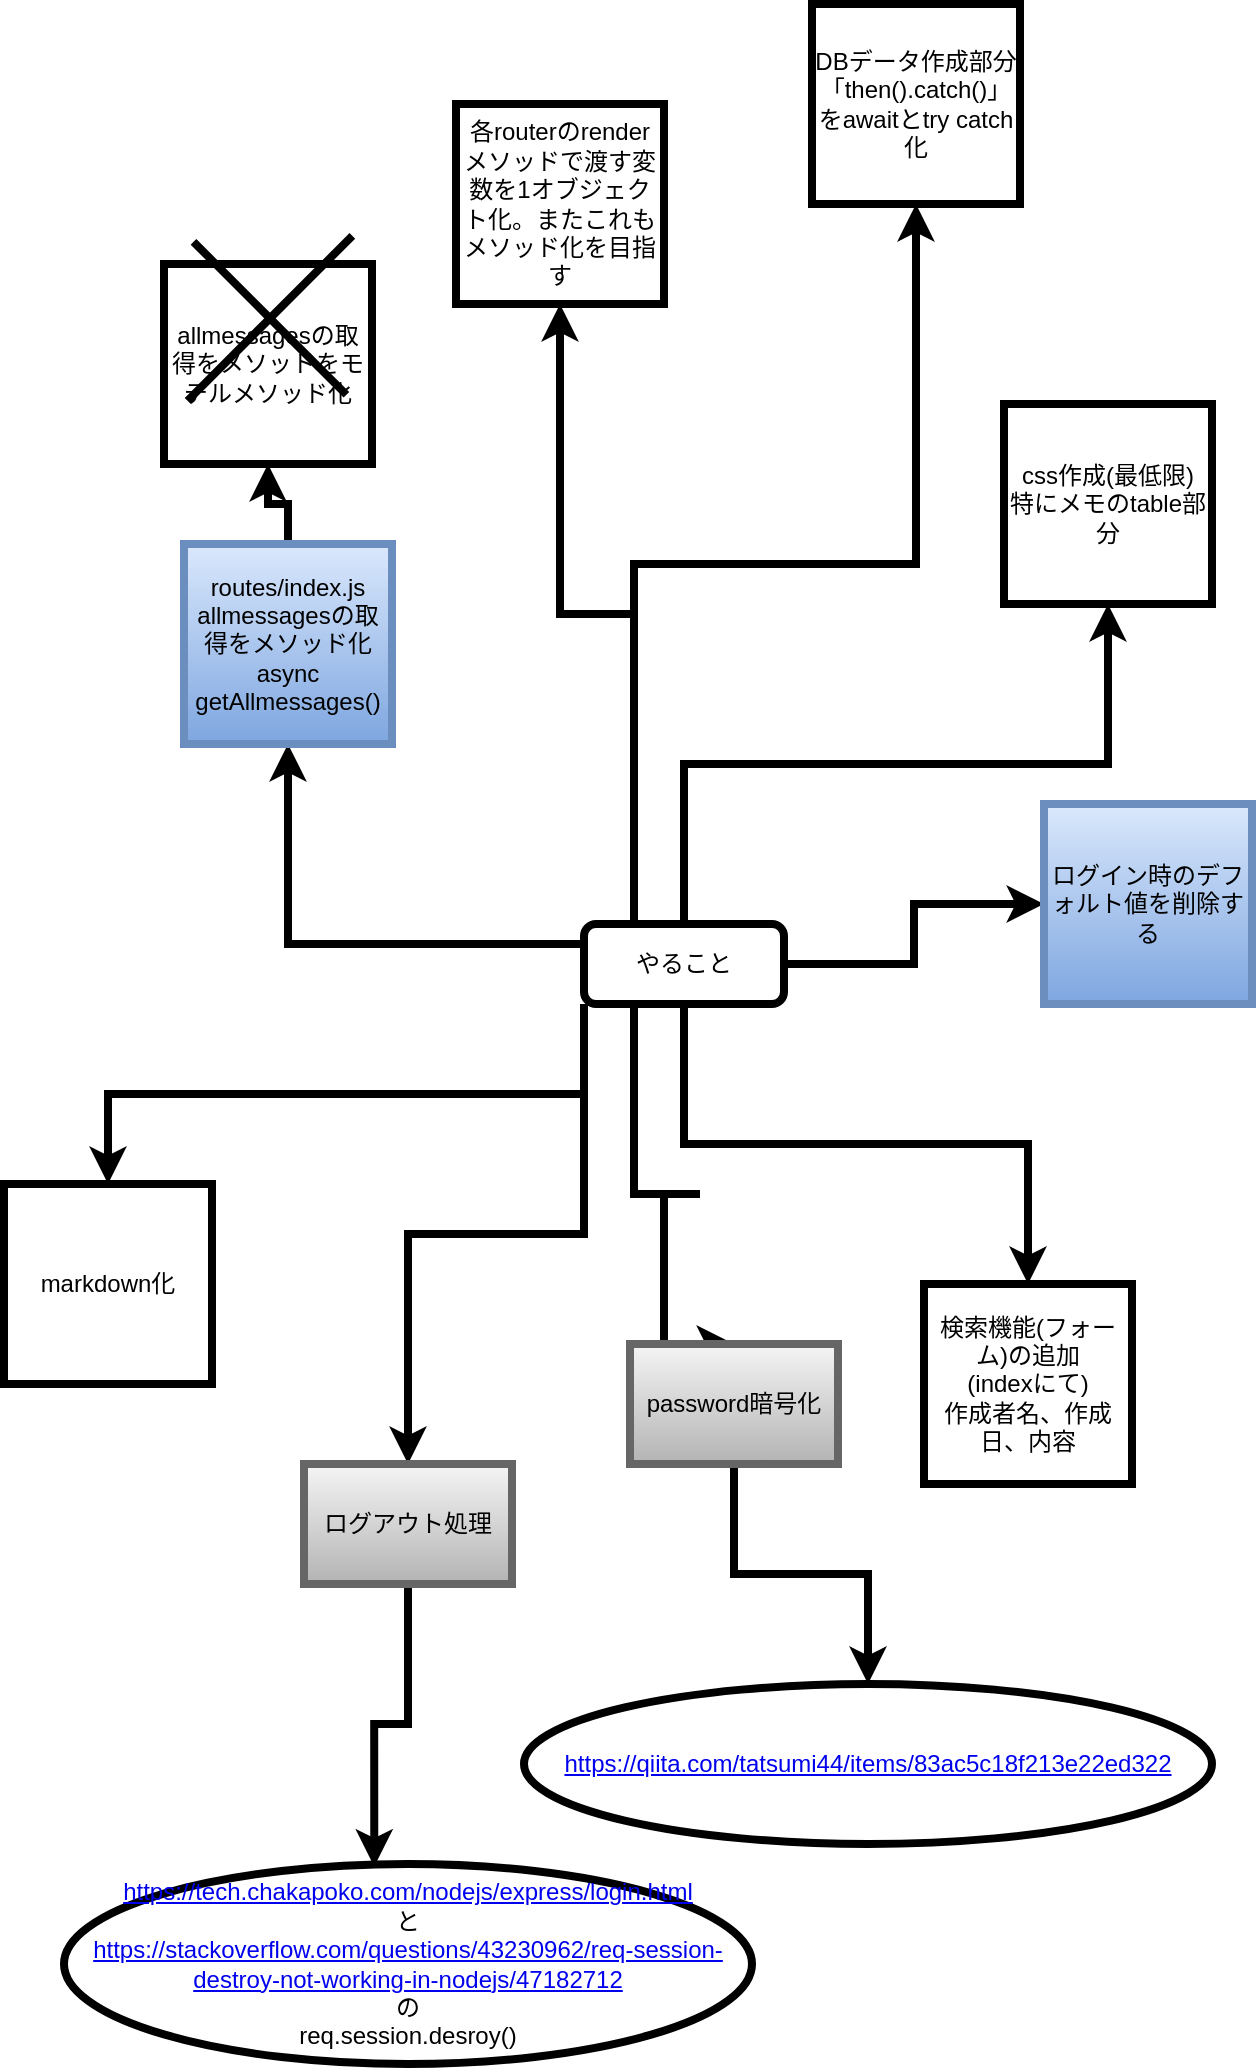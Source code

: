 <mxfile version="13.1.3" pages="4">
    <diagram id="6hGFLwfOUW9BJ-s0fimq" name="Page-1">
        <mxGraphModel dx="907" dy="1521" grid="1" gridSize="10" guides="1" tooltips="1" connect="1" arrows="1" fold="1" page="1" pageScale="1" pageWidth="3300" pageHeight="4681" math="0" shadow="0">
            <root>
                <mxCell id="0"/>
                <mxCell id="1" parent="0"/>
                <mxCell id="6" style="edgeStyle=orthogonalEdgeStyle;rounded=0;orthogonalLoop=1;jettySize=auto;html=1;exitX=0;exitY=0.25;exitDx=0;exitDy=0;entryX=0.5;entryY=1;entryDx=0;entryDy=0;strokeWidth=4;" parent="1" source="2" target="3" edge="1">
                    <mxGeometry relative="1" as="geometry"/>
                </mxCell>
                <mxCell id="9" style="edgeStyle=orthogonalEdgeStyle;rounded=0;orthogonalLoop=1;jettySize=auto;html=1;exitX=0.5;exitY=0;exitDx=0;exitDy=0;entryX=0.5;entryY=1;entryDx=0;entryDy=0;strokeWidth=4;" parent="1" source="2" target="8" edge="1">
                    <mxGeometry relative="1" as="geometry"/>
                </mxCell>
                <mxCell id="12" style="edgeStyle=orthogonalEdgeStyle;rounded=0;orthogonalLoop=1;jettySize=auto;html=1;exitX=1;exitY=0.5;exitDx=0;exitDy=0;entryX=0;entryY=0.5;entryDx=0;entryDy=0;strokeWidth=4;" parent="1" source="2" target="11" edge="1">
                    <mxGeometry relative="1" as="geometry"/>
                </mxCell>
                <mxCell id="14" style="edgeStyle=orthogonalEdgeStyle;rounded=0;orthogonalLoop=1;jettySize=auto;html=1;exitX=0.5;exitY=1;exitDx=0;exitDy=0;entryX=0.5;entryY=0;entryDx=0;entryDy=0;strokeWidth=4;" parent="1" source="2" target="13" edge="1">
                    <mxGeometry relative="1" as="geometry"/>
                </mxCell>
                <mxCell id="16" style="edgeStyle=orthogonalEdgeStyle;rounded=0;orthogonalLoop=1;jettySize=auto;html=1;exitX=0;exitY=1;exitDx=0;exitDy=0;entryX=0.5;entryY=0;entryDx=0;entryDy=0;strokeWidth=4;" parent="1" source="2" target="15" edge="1">
                    <mxGeometry relative="1" as="geometry"/>
                </mxCell>
                <mxCell id="18" style="edgeStyle=orthogonalEdgeStyle;rounded=0;orthogonalLoop=1;jettySize=auto;html=1;exitX=0.25;exitY=0;exitDx=0;exitDy=0;entryX=0.5;entryY=1;entryDx=0;entryDy=0;strokeWidth=4;" parent="1" source="2" target="17" edge="1">
                    <mxGeometry relative="1" as="geometry"/>
                </mxCell>
                <mxCell id="21" style="edgeStyle=orthogonalEdgeStyle;rounded=0;orthogonalLoop=1;jettySize=auto;html=1;exitX=0.25;exitY=0;exitDx=0;exitDy=0;strokeWidth=4;" parent="1" source="2" target="19" edge="1">
                    <mxGeometry relative="1" as="geometry"/>
                </mxCell>
                <mxCell id="33" style="edgeStyle=orthogonalEdgeStyle;rounded=0;orthogonalLoop=1;jettySize=auto;html=1;exitX=0;exitY=1;exitDx=0;exitDy=0;strokeWidth=4;" parent="1" source="2" target="32" edge="1">
                    <mxGeometry relative="1" as="geometry"/>
                </mxCell>
                <mxCell id="2" value="やること" style="whiteSpace=wrap;html=1;strokeWidth=4;rounded=1;" parent="1" vertex="1">
                    <mxGeometry x="440" y="580" width="100" height="40" as="geometry"/>
                </mxCell>
                <mxCell id="7" style="edgeStyle=orthogonalEdgeStyle;rounded=0;orthogonalLoop=1;jettySize=auto;html=1;exitX=0.5;exitY=0;exitDx=0;exitDy=0;entryX=0.5;entryY=1;entryDx=0;entryDy=0;strokeWidth=4;" parent="1" source="3" target="4" edge="1">
                    <mxGeometry relative="1" as="geometry"/>
                </mxCell>
                <mxCell id="3" value="routes/index.js&lt;br&gt;allmessagesの取得をメソッド化&lt;br&gt;async getAllmessages()" style="whiteSpace=wrap;html=1;strokeWidth=4;gradientColor=#7ea6e0;fillColor=#dae8fc;strokeColor=#6c8ebf;" parent="1" vertex="1">
                    <mxGeometry x="240" y="390" width="104" height="100" as="geometry"/>
                </mxCell>
                <mxCell id="4" value="allmessagesの取得をメソッドをモデルメソッド化" style="whiteSpace=wrap;html=1;strokeWidth=4;" parent="1" vertex="1">
                    <mxGeometry x="230" y="250" width="104" height="100" as="geometry"/>
                </mxCell>
                <mxCell id="8" value="css作成(最低限)&lt;br&gt;特にメモのtable部分" style="whiteSpace=wrap;html=1;strokeWidth=4;" parent="1" vertex="1">
                    <mxGeometry x="650" y="320" width="104" height="100" as="geometry"/>
                </mxCell>
                <mxCell id="11" value="ログイン時のデフォルト値を削除する" style="whiteSpace=wrap;html=1;strokeWidth=4;fillColor=#dae8fc;strokeColor=#6c8ebf;gradientColor=#7ea6e0;" parent="1" vertex="1">
                    <mxGeometry x="670" y="520" width="104" height="100" as="geometry"/>
                </mxCell>
                <mxCell id="13" value="検索機能(フォーム)の追加&lt;br&gt;(indexにて)&lt;br&gt;作成者名、作成日、内容" style="whiteSpace=wrap;html=1;strokeWidth=4;" parent="1" vertex="1">
                    <mxGeometry x="610" y="760" width="104" height="100" as="geometry"/>
                </mxCell>
                <mxCell id="15" value="markdown化" style="whiteSpace=wrap;html=1;strokeWidth=4;" parent="1" vertex="1">
                    <mxGeometry x="150" y="710" width="104" height="100" as="geometry"/>
                </mxCell>
                <mxCell id="17" value="各routerのrenderメソッドで渡す変数を1オブジェクト化。またこれもメソッド化を目指す" style="whiteSpace=wrap;html=1;strokeWidth=4;" parent="1" vertex="1">
                    <mxGeometry x="376" y="170" width="104" height="100" as="geometry"/>
                </mxCell>
                <mxCell id="19" value="DBデータ作成部分「then().catch()」をawaitとtry catch化" style="whiteSpace=wrap;html=1;strokeWidth=4;" parent="1" vertex="1">
                    <mxGeometry x="554" y="120" width="104" height="100" as="geometry"/>
                </mxCell>
                <mxCell id="22" value="" style="shape=cross;whiteSpace=wrap;html=1;strokeWidth=4;fillColor=#ffffff;rotation=45;size=0;" parent="1" vertex="1">
                    <mxGeometry x="228.93" y="218.88" width="108.1" height="116.54" as="geometry"/>
                </mxCell>
                <mxCell id="23" style="edgeStyle=orthogonalEdgeStyle;rounded=0;orthogonalLoop=1;jettySize=auto;html=1;exitX=0.25;exitY=1;exitDx=0;exitDy=0;strokeWidth=4;entryX=0.5;entryY=0;entryDx=0;entryDy=0;" parent="1" source="2" target="24" edge="1">
                    <mxGeometry relative="1" as="geometry">
                        <mxPoint x="490" y="630" as="sourcePoint"/>
                        <mxPoint x="480" y="800" as="targetPoint"/>
                        <Array as="points">
                            <mxPoint x="498" y="715"/>
                            <mxPoint x="480" y="715"/>
                            <mxPoint x="480" y="770"/>
                        </Array>
                    </mxGeometry>
                </mxCell>
                <mxCell id="26" style="edgeStyle=orthogonalEdgeStyle;rounded=0;orthogonalLoop=1;jettySize=auto;html=1;entryX=0.5;entryY=0;entryDx=0;entryDy=0;strokeWidth=4;" parent="1" source="24" target="25" edge="1">
                    <mxGeometry relative="1" as="geometry"/>
                </mxCell>
                <mxCell id="24" value="password暗号化" style="whiteSpace=wrap;html=1;strokeWidth=4;gradientColor=#b3b3b3;fillColor=#f5f5f5;strokeColor=#666666;" parent="1" vertex="1">
                    <mxGeometry x="463" y="790" width="104" height="60" as="geometry"/>
                </mxCell>
                <mxCell id="25" value="&lt;a href=&quot;https://qiita.com/tatsumi44/items/83ac5c18f213e22ed322&quot;&gt;https://qiita.com/tatsumi44/items/83ac5c18f213e22ed322&lt;/a&gt;&lt;br&gt;" style="ellipse;whiteSpace=wrap;html=1;strokeWidth=4;" parent="1" vertex="1">
                    <mxGeometry x="410" y="960" width="344" height="80" as="geometry"/>
                </mxCell>
                <mxCell id="35" style="edgeStyle=orthogonalEdgeStyle;rounded=0;orthogonalLoop=1;jettySize=auto;html=1;exitX=0.5;exitY=1;exitDx=0;exitDy=0;entryX=0.451;entryY=0.013;entryDx=0;entryDy=0;entryPerimeter=0;strokeWidth=4;" parent="1" source="32" target="34" edge="1">
                    <mxGeometry relative="1" as="geometry"/>
                </mxCell>
                <mxCell id="32" value="ログアウト処理" style="whiteSpace=wrap;html=1;strokeWidth=4;gradientColor=#b3b3b3;fillColor=#f5f5f5;strokeColor=#666666;" parent="1" vertex="1">
                    <mxGeometry x="300" y="850" width="104" height="60" as="geometry"/>
                </mxCell>
                <mxCell id="34" value="&lt;a href=&quot;https://tech.chakapoko.com/nodejs/express/login.html&quot;&gt;https://tech.chakapoko.com/nodejs/express/login.html&lt;/a&gt;&lt;br&gt;と&lt;br&gt;&lt;a href=&quot;https://stackoverflow.com/questions/43230962/req-session-destroy-not-working-in-nodejs/47182712&quot;&gt;https://stackoverflow.com/questions/43230962/req-session-destroy-not-working-in-nodejs/47182712&lt;/a&gt;&lt;br&gt;の&lt;br&gt;req.session.desroy()" style="ellipse;whiteSpace=wrap;html=1;strokeWidth=4;" parent="1" vertex="1">
                    <mxGeometry x="180" y="1050" width="344" height="100" as="geometry"/>
                </mxCell>
            </root>
        </mxGraphModel>
    </diagram>
    <diagram id="HG_mPS4LkUg54TqBmvx1" name="ページ2">
        &#xa;        
        <mxGraphModel dx="596" dy="1433" grid="1" gridSize="10" guides="1" tooltips="1" connect="1" arrows="1" fold="1" page="1" pageScale="1" pageWidth="3300" pageHeight="4681" math="0" shadow="0">
            &#xa;            
            <root>
                &#xa;                
                <mxCell id="py51McYH0gUz98RGKib9-0"/>
                &#xa;                
                <mxCell id="py51McYH0gUz98RGKib9-1" parent="py51McYH0gUz98RGKib9-0"/>
                &#xa;                
                <mxCell id="mQUzVzOyOCGxCvHlqkFU-1" style="edgeStyle=orthogonalEdgeStyle;rounded=0;orthogonalLoop=1;jettySize=auto;html=1;exitX=0.5;exitY=1;exitDx=0;exitDy=0;strokeWidth=4;entryX=0.5;entryY=0;entryDx=0;entryDy=0;" parent="py51McYH0gUz98RGKib9-1" edge="1">
                    &#xa;                    
                    <mxGeometry relative="1" as="geometry">
                        &#xa;                        
                        <mxPoint x="243" y="280" as="targetPoint"/>
                        &#xa;                        
                        <mxPoint x="243" y="160" as="sourcePoint"/>
                        &#xa;                    
                    </mxGeometry>
                    &#xa;                
                </mxCell>
                &#xa;                
                <mxCell id="mQUzVzOyOCGxCvHlqkFU-9" style="edgeStyle=orthogonalEdgeStyle;rounded=0;orthogonalLoop=1;jettySize=auto;html=1;exitX=1;exitY=0.5;exitDx=0;exitDy=0;entryX=0.017;entryY=0.383;entryDx=0;entryDy=0;entryPerimeter=0;strokeWidth=4;" parent="py51McYH0gUz98RGKib9-1" source="i8otWxzD9o8HFFbHdXs0-0" target="mQUzVzOyOCGxCvHlqkFU-5" edge="1">
                    &#xa;                    
                    <mxGeometry relative="1" as="geometry"/>
                    &#xa;                
                </mxCell>
                &#xa;                
                <mxCell id="mQUzVzOyOCGxCvHlqkFU-41" style="edgeStyle=orthogonalEdgeStyle;rounded=0;orthogonalLoop=1;jettySize=auto;html=1;exitX=0;exitY=0.5;exitDx=0;exitDy=0;entryX=0.467;entryY=-0.083;entryDx=0;entryDy=0;entryPerimeter=0;strokeWidth=4;" parent="py51McYH0gUz98RGKib9-1" source="i8otWxzD9o8HFFbHdXs0-0" target="mQUzVzOyOCGxCvHlqkFU-40" edge="1">
                    &#xa;                    
                    <mxGeometry relative="1" as="geometry"/>
                    &#xa;                
                </mxCell>
                &#xa;                
                <mxCell id="HnYwrrlQ3j1_1ss1YeDF-3" style="edgeStyle=orthogonalEdgeStyle;rounded=0;orthogonalLoop=1;jettySize=auto;html=1;exitX=1;exitY=0.25;exitDx=0;exitDy=0;entryX=0;entryY=0.25;entryDx=0;entryDy=0;" parent="py51McYH0gUz98RGKib9-1" source="i8otWxzD9o8HFFbHdXs0-0" target="HnYwrrlQ3j1_1ss1YeDF-2" edge="1">
                    &#xa;                    
                    <mxGeometry relative="1" as="geometry"/>
                    &#xa;                
                </mxCell>
                &#xa;                
                <mxCell id="i8otWxzD9o8HFFbHdXs0-0" value="markdown化" style="whiteSpace=wrap;html=1;strokeWidth=4;rounded=1;" parent="py51McYH0gUz98RGKib9-1" vertex="1">
                    &#xa;                    
                    <mxGeometry x="190" y="60" width="104" height="100" as="geometry"/>
                    &#xa;                
                </mxCell>
                &#xa;                
                <mxCell id="mQUzVzOyOCGxCvHlqkFU-8" style="edgeStyle=orthogonalEdgeStyle;rounded=0;orthogonalLoop=1;jettySize=auto;html=1;exitX=0.5;exitY=1;exitDx=0;exitDy=0;entryX=0.456;entryY=0;entryDx=0;entryDy=0;entryPerimeter=0;strokeWidth=4;" parent="py51McYH0gUz98RGKib9-1" source="mQUzVzOyOCGxCvHlqkFU-0" target="mQUzVzOyOCGxCvHlqkFU-2" edge="1">
                    &#xa;                    
                    <mxGeometry relative="1" as="geometry"/>
                    &#xa;                
                </mxCell>
                &#xa;                
                <mxCell id="mQUzVzOyOCGxCvHlqkFU-0" value="流れ" style="rounded=0;whiteSpace=wrap;html=1;strokeWidth=4;" parent="py51McYH0gUz98RGKib9-1" vertex="1">
                    &#xa;                    
                    <mxGeometry x="182" y="280" width="120" height="60" as="geometry"/>
                    &#xa;                
                </mxCell>
                &#xa;                
                <mxCell id="mQUzVzOyOCGxCvHlqkFU-6" style="edgeStyle=orthogonalEdgeStyle;rounded=0;orthogonalLoop=1;jettySize=auto;html=1;exitX=0.5;exitY=1;exitDx=0;exitDy=0;entryX=0.5;entryY=0;entryDx=0;entryDy=0;strokeWidth=4;" parent="py51McYH0gUz98RGKib9-1" source="mQUzVzOyOCGxCvHlqkFU-2" target="mQUzVzOyOCGxCvHlqkFU-4" edge="1">
                    &#xa;                    
                    <mxGeometry relative="1" as="geometry"/>
                    &#xa;                
                </mxCell>
                &#xa;                
                <mxCell id="mQUzVzOyOCGxCvHlqkFU-7" style="edgeStyle=orthogonalEdgeStyle;rounded=0;orthogonalLoop=1;jettySize=auto;html=1;exitX=0.75;exitY=1;exitDx=0;exitDy=0;entryX=0.5;entryY=0;entryDx=0;entryDy=0;strokeWidth=4;" parent="py51McYH0gUz98RGKib9-1" source="mQUzVzOyOCGxCvHlqkFU-2" target="mQUzVzOyOCGxCvHlqkFU-3" edge="1">
                    &#xa;                    
                    <mxGeometry relative="1" as="geometry"/>
                    &#xa;                
                </mxCell>
                &#xa;                
                <mxCell id="Us5ljubLEw3UhnSxwQrk-2" style="edgeStyle=orthogonalEdgeStyle;rounded=0;orthogonalLoop=1;jettySize=auto;html=1;exitX=0.25;exitY=1;exitDx=0;exitDy=0;entryX=0.5;entryY=0;entryDx=0;entryDy=0;" parent="py51McYH0gUz98RGKib9-1" source="mQUzVzOyOCGxCvHlqkFU-2" target="Us5ljubLEw3UhnSxwQrk-1" edge="1">
                    &#xa;                    
                    <mxGeometry relative="1" as="geometry">
                        &#xa;                        
                        <Array as="points">
                            &#xa;                            
                            <mxPoint x="222" y="790"/>
                            &#xa;                            
                            <mxPoint x="322" y="790"/>
                            &#xa;                        
                        </Array>
                        &#xa;                    
                    </mxGeometry>
                    &#xa;                
                </mxCell>
                &#xa;                
                <mxCell id="mQUzVzOyOCGxCvHlqkFU-2" value="/ =&amp;gt;&amp;nbsp; (=index.pug)&lt;br&gt;・マークダウンの&lt;font color=&quot;#ff3333&quot;&gt;検索機能&lt;/font&gt;&lt;br&gt;&lt;div&gt;&lt;span&gt;・マークダウンの新規作成ページへのリンク&lt;/span&gt;&lt;/div&gt;" style="rounded=0;whiteSpace=wrap;html=1;strokeWidth=4;align=left;" parent="py51McYH0gUz98RGKib9-1" vertex="1">
                    &#xa;                    
                    <mxGeometry x="182" y="380" width="160" height="100" as="geometry"/>
                    &#xa;                
                </mxCell>
                &#xa;                
                <mxCell id="Us5ljubLEw3UhnSxwQrk-8" style="edgeStyle=orthogonalEdgeStyle;rounded=0;orthogonalLoop=1;jettySize=auto;html=1;exitX=0.25;exitY=1;exitDx=0;exitDy=0;" parent="py51McYH0gUz98RGKib9-1" source="mQUzVzOyOCGxCvHlqkFU-3" target="Us5ljubLEw3UhnSxwQrk-7" edge="1">
                    &#xa;                    
                    <mxGeometry relative="1" as="geometry"/>
                    &#xa;                
                </mxCell>
                &#xa;                
                <mxCell id="mQUzVzOyOCGxCvHlqkFU-3" value="マークダウンの検索結果のリストからクリック(文中をあいまい検索し、index.pugで表示)&lt;br&gt;→&lt;br&gt;/マークダウン作成 (update)と&amp;nbsp;&lt;br&gt;&lt;div&gt;マークダウンの表示(htmlにレンダリングされてる)&lt;/div&gt;" style="rounded=0;whiteSpace=wrap;html=1;strokeWidth=4;align=left;fillColor=#1ba1e2;strokeColor=#006EAF;fontColor=#ffffff;" parent="py51McYH0gUz98RGKib9-1" vertex="1">
                    &#xa;                    
                    <mxGeometry x="520" y="580" width="200" height="110" as="geometry"/>
                    &#xa;                
                </mxCell>
                &#xa;                
                <mxCell id="mQUzVzOyOCGxCvHlqkFU-4" value="マークダウンの新規作成ページ&lt;br&gt;・title&lt;br&gt;・content&lt;br&gt;・submit" style="rounded=0;whiteSpace=wrap;html=1;strokeWidth=4;align=left;" parent="py51McYH0gUz98RGKib9-1" vertex="1">
                    &#xa;                    
                    <mxGeometry x="270" y="640" width="200" height="130" as="geometry"/>
                    &#xa;                
                </mxCell>
                &#xa;                
                <mxCell id="mQUzVzOyOCGxCvHlqkFU-39" style="edgeStyle=orthogonalEdgeStyle;rounded=0;orthogonalLoop=1;jettySize=auto;html=1;exitX=0.5;exitY=1;exitDx=0;exitDy=0;entryX=0.5;entryY=0;entryDx=0;entryDy=0;strokeWidth=4;" parent="py51McYH0gUz98RGKib9-1" source="mQUzVzOyOCGxCvHlqkFU-5" target="mQUzVzOyOCGxCvHlqkFU-23" edge="1">
                    &#xa;                    
                    <mxGeometry relative="1" as="geometry"/>
                    &#xa;                
                </mxCell>
                &#xa;                
                <mxCell id="mQUzVzOyOCGxCvHlqkFU-5" value="テーブル設計" style="rounded=0;whiteSpace=wrap;html=1;strokeWidth=4;" parent="py51McYH0gUz98RGKib9-1" vertex="1">
                    &#xa;                    
                    <mxGeometry x="390" y="110" width="120" height="60" as="geometry"/>
                    &#xa;                
                </mxCell>
                &#xa;                
                <mxCell id="mQUzVzOyOCGxCvHlqkFU-43" style="edgeStyle=orthogonalEdgeStyle;rounded=0;orthogonalLoop=1;jettySize=auto;html=1;exitX=1;exitY=0.5;exitDx=0;exitDy=0;strokeWidth=4;" parent="py51McYH0gUz98RGKib9-1" source="mQUzVzOyOCGxCvHlqkFU-23" target="mQUzVzOyOCGxCvHlqkFU-42" edge="1">
                    &#xa;                    
                    <mxGeometry relative="1" as="geometry"/>
                    &#xa;                
                </mxCell>
                &#xa;                
                <mxCell id="mQUzVzOyOCGxCvHlqkFU-23" value="&lt;table border=&quot;1&quot; width=&quot;100%&quot; cellpadding=&quot;4&quot; style=&quot;width: 100% ; height: 100% ; border-collapse: collapse&quot;&gt;&lt;tbody&gt;&lt;tr style=&quot;background-color: #a7c942 ; color: #ffffff ; border: 1px solid #98bf21&quot;&gt;&lt;th align=&quot;left&quot;&gt;&lt;font color=&quot;#030303&quot;&gt;カラム&lt;/font&gt;&lt;/th&gt;&lt;th align=&quot;left&quot;&gt;&lt;font color=&quot;#030303&quot;&gt;型&lt;/font&gt;&lt;/th&gt;&lt;/tr&gt;&lt;tr style=&quot;border: 1px solid #98bf21&quot;&gt;&lt;td&gt;&lt;font color=&quot;#030303&quot;&gt;id&lt;/font&gt;&lt;/td&gt;&lt;td&gt;&lt;font color=&quot;#030303&quot;&gt;INT&lt;/font&gt;&lt;/td&gt;&lt;/tr&gt;&lt;tr style=&quot;background-color: #eaf2d3 ; border: 1px solid #98bf21&quot;&gt;&lt;td&gt;&lt;font color=&quot;#030303&quot;&gt;user_id&lt;/font&gt;&lt;/td&gt;&lt;td&gt;&lt;font color=&quot;#030303&quot;&gt;INT , foreignkey&lt;/font&gt;&lt;/td&gt;&lt;/tr&gt;&lt;tr style=&quot;border: 1px solid #98bf21&quot;&gt;&lt;td&gt;&lt;font color=&quot;#030303&quot;&gt;title&lt;/font&gt;&lt;/td&gt;&lt;td&gt;&lt;font color=&quot;#030303&quot;&gt;varchar 255&lt;/font&gt;&lt;/td&gt;&lt;/tr&gt;&lt;tr style=&quot;background-color: #eaf2d3 ; border: 1px solid #98bf21&quot;&gt;&lt;td&gt;&lt;font color=&quot;#030303&quot;&gt;content&lt;/font&gt;&lt;/td&gt;&lt;td&gt;&lt;font color=&quot;#030303&quot;&gt;TEXT(long)&lt;/font&gt;&lt;/td&gt;&lt;/tr&gt;&lt;tr&gt;&lt;td&gt;&lt;font color=&quot;#030303&quot;&gt;created_at&lt;/font&gt;&lt;/td&gt;&lt;td&gt;&lt;font color=&quot;#030303&quot;&gt;datetime&lt;/font&gt;&lt;/td&gt;&lt;/tr&gt;&lt;tr&gt;&lt;td&gt;&lt;font color=&quot;#030303&quot;&gt;updated_at&lt;/font&gt;&lt;/td&gt;&lt;td&gt;&lt;font color=&quot;#030303&quot;&gt;datetime&lt;/font&gt;&lt;/td&gt;&lt;/tr&gt;&lt;/tbody&gt;&lt;/table&gt;" style="text;html=1;strokeColor=#c0c0c0;fillColor=#ffffff;overflow=fill;rounded=0;shadow=0;comic=0;" parent="py51McYH0gUz98RGKib9-1" vertex="1">
                    &#xa;                    
                    <mxGeometry x="405" y="250" width="310" height="190" as="geometry"/>
                    &#xa;                
                </mxCell>
                &#xa;                
                <mxCell id="mQUzVzOyOCGxCvHlqkFU-40" value="必要なnpm&lt;br&gt;npm install --save markdown-it&lt;br&gt;とDBセーブ関連&lt;br&gt;&lt;br&gt;使う時は&lt;br&gt;var MarkdownIt = require('markdown-it');&lt;br&gt;var markdown = new MarkdownIt();&lt;br&gt;の後&lt;br&gt;markdown.render(html化したい文字列)&lt;br&gt;" style="rounded=0;whiteSpace=wrap;html=1;strokeWidth=4;" parent="py51McYH0gUz98RGKib9-1" vertex="1">
                    &#xa;                    
                    <mxGeometry x="20" y="800" width="180" height="230" as="geometry"/>
                    &#xa;                
                </mxCell>
                &#xa;                
                <mxCell id="mQUzVzOyOCGxCvHlqkFU-14" style="edgeStyle=orthogonalEdgeStyle;rounded=0;orthogonalLoop=1;jettySize=auto;html=1;exitX=0.25;exitY=1;exitDx=0;exitDy=0;entryX=0.5;entryY=0;entryDx=0;entryDy=0;strokeWidth=4;strokeColor=#FFFFFF;gradientColor=#b3b3b3;fillColor=#f5f5f5;shape=link;" parent="py51McYH0gUz98RGKib9-1" source="mQUzVzOyOCGxCvHlqkFU-42" target="mQUzVzOyOCGxCvHlqkFU-11" edge="1">
                    &#xa;                    
                    <mxGeometry relative="1" as="geometry"/>
                    &#xa;                
                </mxCell>
                &#xa;                
                <mxCell id="mQUzVzOyOCGxCvHlqkFU-42" value="sequelizeでのテーブル作成用マイグレ−ション作成&lt;br&gt;・モデル作成と同時にテーブル作成&lt;br&gt;=&amp;gt;&lt;br&gt;&lt;span style=&quot;font-family: &amp;#34;helvetica&amp;#34;&quot;&gt;npx sequelize-cli model:generate --name Markdatas --attributes title:string,content:string&lt;/span&gt;&lt;br&gt;ででてきたマイグレーションファイルを適用するために&lt;br&gt;npx sequelize-cli db:migrate&lt;br&gt;その前に、user_idはUsersテーブルからの参照をつけよう&lt;br&gt;マイグレーションやりなおしは&lt;br&gt;&lt;span style=&quot;font-family: &amp;#34;menlo&amp;#34; , &amp;#34;monaco&amp;#34; , &amp;#34;courier new&amp;#34; , monospace ; color: rgb(224 , 108 , 117)&quot;&gt;npx&lt;/span&gt;&lt;span style=&quot;background-color: rgb(40 , 44 , 52) ; color: rgb(171 , 178 , 191) ; font-family: &amp;#34;menlo&amp;#34; , &amp;#34;monaco&amp;#34; , &amp;#34;courier new&amp;#34; , monospace&quot;&gt; sequelize-cli db:migrate:undo&lt;/span&gt;&lt;br&gt;&lt;br&gt;適用後はモデルでも参照制約をつける+アソシエーション&lt;br&gt;user : markdata = 1 : x =&amp;gt; User has_many markdata&lt;br&gt;markdata : user = 1 : 1 =&amp;gt; Markdata belongs_to User" style="rounded=0;whiteSpace=wrap;html=1;strokeWidth=4;align=left;" parent="py51McYH0gUz98RGKib9-1" vertex="1">
                    &#xa;                    
                    <mxGeometry x="761" y="280" width="330" height="210" as="geometry"/>
                    &#xa;                
                </mxCell>
                &#xa;                
                <mxCell id="mQUzVzOyOCGxCvHlqkFU-11" value="&lt;span style=&quot;font-family: &amp;#34;helvetica&amp;#34; ; text-align: left&quot;&gt;npx sequelize-cli model:generate --name Markdatas --attributes title:string,content:string&lt;br&gt;でマイグレーションファイル作成と同時にモデル作成がされます。&lt;br&gt;このときモデルのファイル名は 「Markdatas.js」だし、テーブル名も「Markdatas」になる。&lt;br&gt;マイグレーションファイル内にはテーブル名の指定の部分の記述はあるが、書き換えるとエラー。&lt;br&gt;コントローラで呼び出す時のモデル名もMarkdatasだけど、これだけは書き換えられる。&lt;br&gt;&lt;/span&gt;" style="rounded=1;whiteSpace=wrap;html=1;shadow=0;comic=0;strokeWidth=4;fillColor=#f8cecc;gradientColor=#ea6b66;strokeColor=#b85450;" parent="py51McYH0gUz98RGKib9-1" vertex="1">
                    &#xa;                    
                    <mxGeometry x="820" y="600" width="300" height="150" as="geometry"/>
                    &#xa;                
                </mxCell>
                &#xa;                
                <mxCell id="mQUzVzOyOCGxCvHlqkFU-15" value="&lt;div style=&quot;color: rgb(171 , 178 , 191) ; background-color: rgb(40 , 44 , 52) ; font-family: &amp;#34;menlo&amp;#34; , &amp;#34;monaco&amp;#34; , &amp;#34;courier new&amp;#34; , monospace ; line-height: 18px&quot;&gt;&lt;span style=&quot;color: #e06c75 ; font-style: italic&quot;&gt;res&lt;/span&gt;.&lt;span style=&quot;color: #61afef&quot;&gt;redirect&lt;/span&gt;(&lt;span style=&quot;color: #98c379&quot;&gt;'users/login'&lt;/span&gt;);&lt;/div&gt;&lt;div style=&quot;color: rgb(171 , 178 , 191) ; background-color: rgb(40 , 44 , 52) ; font-family: &amp;#34;menlo&amp;#34; , &amp;#34;monaco&amp;#34; , &amp;#34;courier new&amp;#34; , monospace ; line-height: 18px&quot;&gt;が、markルータ内で書かれていると、「mark/users/login」でルートを探しだす。&lt;/div&gt;&lt;div style=&quot;color: rgb(171 , 178 , 191) ; background-color: rgb(40 , 44 , 52) ; font-family: &amp;#34;menlo&amp;#34; , &amp;#34;monaco&amp;#34; , &amp;#34;courier new&amp;#34; , monospace ; line-height: 18px&quot;&gt;----------&lt;/div&gt;&lt;div style=&quot;color: rgb(171 , 178 , 191) ; background-color: rgb(40 , 44 , 52) ; font-family: &amp;#34;menlo&amp;#34; , &amp;#34;monaco&amp;#34; , &amp;#34;courier new&amp;#34; , monospace ; line-height: 18px&quot;&gt;「/users/login」へリダイレクトしたいなら&lt;/div&gt;&lt;div style=&quot;color: rgb(171 , 178 , 191) ; background-color: rgb(40 , 44 , 52) ; font-family: &amp;#34;menlo&amp;#34; , &amp;#34;monaco&amp;#34; , &amp;#34;courier new&amp;#34; , monospace ; line-height: 18px&quot;&gt;&lt;div style=&quot;font-family: &amp;#34;menlo&amp;#34; , &amp;#34;monaco&amp;#34; , &amp;#34;courier new&amp;#34; , monospace ; line-height: 18px&quot;&gt;&lt;span style=&quot;color: #e06c75 ; font-style: italic&quot;&gt;res&lt;/span&gt;.&lt;span style=&quot;color: #61afef&quot;&gt;redirect&lt;/span&gt;(&lt;span style=&quot;color: #98c379&quot;&gt;'/users/login'&lt;/span&gt;);&lt;/div&gt;&lt;div style=&quot;font-family: &amp;#34;menlo&amp;#34; , &amp;#34;monaco&amp;#34; , &amp;#34;courier new&amp;#34; , monospace ; line-height: 18px&quot;&gt;でないとだめ&lt;/div&gt;&lt;/div&gt;" style="rounded=1;whiteSpace=wrap;html=1;shadow=0;comic=0;strokeWidth=4;fillColor=#ffffff;" parent="py51McYH0gUz98RGKib9-1" vertex="1">
                    &#xa;                    
                    <mxGeometry x="780" y="1050" width="320" height="150" as="geometry"/>
                    &#xa;                
                </mxCell>
                &#xa;                
                <mxCell id="mQUzVzOyOCGxCvHlqkFU-17" value="&lt;div style=&quot;background-color: rgb(40 , 44 , 52) ; font-family: &amp;#34;menlo&amp;#34; , &amp;#34;monaco&amp;#34; , &amp;#34;courier new&amp;#34; , monospace ; line-height: 18px&quot;&gt;&lt;div style=&quot;font-family: &amp;#34;menlo&amp;#34; , &amp;#34;monaco&amp;#34; , &amp;#34;courier new&amp;#34; , monospace ; line-height: 18px&quot;&gt;&lt;font color=&quot;#c678dd&quot;&gt;pugファイルを、views内の新しいディレクトリにおいたなら、&lt;/font&gt;&lt;/div&gt;&lt;div style=&quot;font-family: &amp;#34;menlo&amp;#34; , &amp;#34;monaco&amp;#34; , &amp;#34;courier new&amp;#34; , monospace ; line-height: 18px&quot;&gt;&lt;font color=&quot;#c678dd&quot;&gt;res.render('新しいディレクトリ/ファイル名',);&lt;/font&gt;&lt;/div&gt;&lt;div style=&quot;font-family: &amp;#34;menlo&amp;#34; , &amp;#34;monaco&amp;#34; , &amp;#34;courier new&amp;#34; , monospace ; line-height: 18px&quot;&gt;&lt;font color=&quot;#c678dd&quot;&gt;--------&lt;/font&gt;&lt;/div&gt;&lt;div style=&quot;font-family: &amp;#34;menlo&amp;#34; , &amp;#34;monaco&amp;#34; , &amp;#34;courier new&amp;#34; , monospace ; line-height: 18px&quot;&gt;&lt;font color=&quot;#c678dd&quot;&gt;ただし、pugファイルで&lt;/font&gt;&lt;/div&gt;&lt;div style=&quot;font-family: &amp;#34;menlo&amp;#34; , &amp;#34;monaco&amp;#34; , &amp;#34;courier new&amp;#34; , monospace ; line-height: 18px&quot;&gt;&lt;span style=&quot;color: rgb(198 , 120 , 221)&quot;&gt;extends&lt;/span&gt;&lt;span style=&quot;color: rgb(171 , 178 , 191)&quot;&gt;&amp;nbsp;&lt;/span&gt;&lt;span style=&quot;color: rgb(224 , 108 , 117)&quot;&gt;layout&lt;/span&gt;&lt;font color=&quot;#c678dd&quot;&gt;&lt;br&gt;&lt;/font&gt;&lt;/div&gt;&lt;div style=&quot;font-family: &amp;#34;menlo&amp;#34; , &amp;#34;monaco&amp;#34; , &amp;#34;courier new&amp;#34; , monospace ; line-height: 18px&quot;&gt;&lt;span style=&quot;color: rgb(224 , 108 , 117)&quot;&gt;を&lt;/span&gt;&lt;/div&gt;&lt;div style=&quot;color: rgb(171 , 178 , 191) ; font-family: &amp;#34;menlo&amp;#34; , &amp;#34;monaco&amp;#34; , &amp;#34;courier new&amp;#34; , monospace ; line-height: 18px&quot;&gt;&lt;span style=&quot;color: #c678dd&quot;&gt;extends&lt;/span&gt; &lt;span style=&quot;color: #e06c75&quot;&gt;../layout&lt;/span&gt;&lt;/div&gt;&lt;div style=&quot;color: rgb(171 , 178 , 191) ; font-family: &amp;#34;menlo&amp;#34; , &amp;#34;monaco&amp;#34; , &amp;#34;courier new&amp;#34; , monospace ; line-height: 18px&quot;&gt;&lt;span style=&quot;color: #e06c75&quot;&gt;に書き換える必要あり(pugファイルからみたlayoutファイルの相対位置が変わるため)&lt;/span&gt;&lt;/div&gt;&lt;/div&gt;" style="rounded=1;whiteSpace=wrap;html=1;shadow=0;comic=0;strokeWidth=4;fillColor=#ffffff;" parent="py51McYH0gUz98RGKib9-1" vertex="1">
                    &#xa;                    
                    <mxGeometry x="207.5" y="1360" width="325" height="190" as="geometry"/>
                    &#xa;                
                </mxCell>
                &#xa;                
                <mxCell id="mQUzVzOyOCGxCvHlqkFU-19" value="&lt;font color=&quot;#030303&quot;&gt;markdownitの使い方&lt;/font&gt;" style="shape=ext;double=1;rounded=1;whiteSpace=wrap;html=1;shadow=0;comic=0;strokeWidth=4;fillColor=#ffffff;" parent="py51McYH0gUz98RGKib9-1" vertex="1">
                    &#xa;                    
                    <mxGeometry x="800" y="1240" width="120" height="80" as="geometry"/>
                    &#xa;                
                </mxCell>
                &#xa;                
                <mxCell id="Us5ljubLEw3UhnSxwQrk-4" style="edgeStyle=orthogonalEdgeStyle;rounded=0;orthogonalLoop=1;jettySize=auto;html=1;exitX=0.5;exitY=1;exitDx=0;exitDy=0;entryX=0.5;entryY=0;entryDx=0;entryDy=0;" parent="py51McYH0gUz98RGKib9-1" source="Us5ljubLEw3UhnSxwQrk-1" target="Us5ljubLEw3UhnSxwQrk-3" edge="1">
                    &#xa;                    
                    <mxGeometry relative="1" as="geometry"/>
                    &#xa;                
                </mxCell>
                &#xa;                
                <mxCell id="Us5ljubLEw3UhnSxwQrk-1" value="検索のand検索(=' 'が入った場合and検索する方法)" style="rounded=0;whiteSpace=wrap;html=1;strokeWidth=4;align=left;" parent="py51McYH0gUz98RGKib9-1" vertex="1">
                    &#xa;                    
                    <mxGeometry x="222" y="830" width="200" height="130" as="geometry"/>
                    &#xa;                
                </mxCell>
                &#xa;                
                <mxCell id="Us5ljubLEw3UhnSxwQrk-3" value="&lt;span style=&quot;text-align: left&quot;&gt;sequelizeの[Op.regexp]を使用することで解決&lt;br&gt;&lt;/span&gt;&lt;a href=&quot;https://techplay.jp/column/468&quot; style=&quot;text-align: left&quot;&gt;https://techplay.jp/column/468&lt;/a&gt;" style="rounded=1;whiteSpace=wrap;html=1;" parent="py51McYH0gUz98RGKib9-1" vertex="1">
                    &#xa;                    
                    <mxGeometry x="120" y="1100" width="204" height="115" as="geometry"/>
                    &#xa;                
                </mxCell>
                &#xa;                
                <mxCell id="Us5ljubLEw3UhnSxwQrk-5" style="edgeStyle=orthogonalEdgeStyle;rounded=0;orthogonalLoop=1;jettySize=auto;html=1;exitX=1;exitY=0.75;exitDx=0;exitDy=0;strokeWidth=4;entryX=0.5;entryY=0;entryDx=0;entryDy=0;" parent="py51McYH0gUz98RGKib9-1" source="mQUzVzOyOCGxCvHlqkFU-2" target="Us5ljubLEw3UhnSxwQrk-6" edge="1">
                    &#xa;                    
                    <mxGeometry relative="1" as="geometry">
                        &#xa;                        
                        <mxPoint x="312" y="490" as="sourcePoint"/>
                        &#xa;                        
                        <mxPoint x="750" y="850" as="targetPoint"/>
                        &#xa;                        
                        <Array as="points">
                            &#xa;                            
                            <mxPoint x="750" y="455"/>
                            &#xa;                            
                            <mxPoint x="750" y="810"/>
                            &#xa;                            
                            <mxPoint x="770" y="810"/>
                            &#xa;                        
                        </Array>
                        &#xa;                    
                    </mxGeometry>
                    &#xa;                
                </mxCell>
                &#xa;                
                <mxCell id="DkChuZbnXGiegx31OX1N-1" style="edgeStyle=orthogonalEdgeStyle;rounded=0;orthogonalLoop=1;jettySize=auto;html=1;exitX=1;exitY=0.5;exitDx=0;exitDy=0;" parent="py51McYH0gUz98RGKib9-1" source="Us5ljubLEw3UhnSxwQrk-6" target="DkChuZbnXGiegx31OX1N-0" edge="1">
                    &#xa;                    
                    <mxGeometry relative="1" as="geometry"/>
                    &#xa;                
                </mxCell>
                &#xa;                
                <mxCell id="Us5ljubLEw3UhnSxwQrk-6" value="mdファイルを読んで、新規作成" style="rounded=0;whiteSpace=wrap;html=1;strokeWidth=4;align=left;fillColor=#1ba1e2;strokeColor=#006EAF;fontColor=#ffffff;" parent="py51McYH0gUz98RGKib9-1" vertex="1">
                    &#xa;                    
                    <mxGeometry x="826" y="810" width="200" height="130" as="geometry"/>
                    &#xa;                
                </mxCell>
                &#xa;                
                <mxCell id="gzUR4zfvozv_PRg7OGp--1" style="edgeStyle=orthogonalEdgeStyle;rounded=0;orthogonalLoop=1;jettySize=auto;html=1;exitX=0.5;exitY=1;exitDx=0;exitDy=0;entryX=0.5;entryY=0;entryDx=0;entryDy=0;" edge="1" parent="py51McYH0gUz98RGKib9-1" source="Us5ljubLEw3UhnSxwQrk-7" target="gzUR4zfvozv_PRg7OGp--0">
                    &#xa;                    
                    <mxGeometry relative="1" as="geometry"/>
                    &#xa;                
                </mxCell>
                &#xa;                
                <mxCell id="Us5ljubLEw3UhnSxwQrk-7" value="update,delete,の作成" style="rounded=0;whiteSpace=wrap;html=1;strokeWidth=4;align=left;fillColor=#1ba1e2;strokeColor=#006EAF;fontColor=#ffffff;" parent="py51McYH0gUz98RGKib9-1" vertex="1">
                    &#xa;                    
                    <mxGeometry x="500" y="820" width="200" height="130" as="geometry"/>
                    &#xa;                
                </mxCell>
                &#xa;                
                <mxCell id="DkChuZbnXGiegx31OX1N-4" style="edgeStyle=orthogonalEdgeStyle;rounded=0;orthogonalLoop=1;jettySize=auto;html=1;exitX=0.5;exitY=1;exitDx=0;exitDy=0;entryX=0.5;entryY=0;entryDx=0;entryDy=0;" parent="py51McYH0gUz98RGKib9-1" source="DkChuZbnXGiegx31OX1N-0" target="DkChuZbnXGiegx31OX1N-3" edge="1">
                    &#xa;                    
                    <mxGeometry relative="1" as="geometry"/>
                    &#xa;                
                </mxCell>
                &#xa;                
                <mxCell id="DkChuZbnXGiegx31OX1N-0" value="Viewにinput(type=&quot;file&quot; name =&quot;filename&quot;)として,Controllerでreq.body.filenameとしてもアップロードしたファイル名がでるだけ&lt;br&gt;&lt;br&gt;&lt;br&gt;fsモジュールも使用するが、その前にmulterモジュールが必要。&lt;br&gt;これでreq.fileにファイルの情報が入りそれ以外がreq.bodyに入る。&lt;br&gt;&lt;br&gt;&lt;a href=&quot;https://tech.chakapoko.com/nodejs/express/upload.html&quot;&gt;https://tech.chakapoko.com/nodejs/express/upload.html&lt;/a&gt;&lt;br&gt;と&lt;br&gt;&lt;a href=&quot;https://dev.classmethod.jp/articles/node-express-multer-file-upload/&quot;&gt;https://dev.classmethod.jp/articles/node-express-multer-file-upload/&lt;/a&gt;&lt;br&gt;、&lt;br&gt;&lt;a href=&quot;https://qiita.com/PianoScoreJP/items/a56e7b3509dcc08cb7e9&quot;&gt;https://qiita.com/PianoScoreJP/items/a56e7b3509dcc08cb7e9&lt;/a&gt;&lt;br&gt;、&lt;br&gt;&lt;a href=&quot;https://reffect.co.jp/node-js/express-js-file-upload&quot;&gt;https://reffect.co.jp/node-js/express-js-file-upload&lt;/a&gt;&lt;br&gt;、&lt;br&gt;&lt;a href=&quot;https://www.npmjs.com/package/multer&quot;&gt;https://www.npmjs.com/package/multer&lt;/a&gt;&lt;br&gt;&lt;br&gt;より参考にして、uplodasフォルダにアップロードしたファイルが入るようにする。&lt;br&gt;その後は&lt;br&gt;&lt;a href=&quot;https://blog.katsubemakito.net/nodejs/file-read&quot;&gt;https://blog.katsubemakito.net/nodejs/file-read&lt;/a&gt;&lt;br&gt;を参考にしてreadfilesync(同期処理)する" style="rounded=1;whiteSpace=wrap;html=1;" parent="py51McYH0gUz98RGKib9-1" vertex="1">
                    &#xa;                    
                    <mxGeometry x="1149" y="880" width="451" height="380" as="geometry"/>
                    &#xa;                
                </mxCell>
                &#xa;                
                <mxCell id="HnYwrrlQ3j1_1ss1YeDF-1" style="edgeStyle=orthogonalEdgeStyle;rounded=0;orthogonalLoop=1;jettySize=auto;html=1;" parent="py51McYH0gUz98RGKib9-1" source="DkChuZbnXGiegx31OX1N-3" target="HnYwrrlQ3j1_1ss1YeDF-0" edge="1">
                    &#xa;                    
                    <mxGeometry relative="1" as="geometry"/>
                    &#xa;                
                </mxCell>
                &#xa;                
                <mxCell id="DkChuZbnXGiegx31OX1N-3" value="ファイルの読み込みを同期処理とするか非同期処理とするかについて&lt;br&gt;&lt;div style=&quot;color: rgb(171 , 178 , 191) ; background-color: rgb(40 , 44 , 52) ; font-family: &amp;#34;menlo&amp;#34; , &amp;#34;monaco&amp;#34; , &amp;#34;courier new&amp;#34; , monospace ; line-height: 18px&quot;&gt;&lt;div&gt;&lt;span style=&quot;color: #e06c75&quot;&gt;router&lt;/span&gt;.&lt;span style=&quot;color: #61afef&quot;&gt;post&lt;/span&gt;(&lt;span style=&quot;color: #98c379&quot;&gt;'/c_file'&lt;/span&gt;,&lt;span style=&quot;color: #e5c07b&quot;&gt;upload&lt;/span&gt;.&lt;span style=&quot;color: #61afef&quot;&gt;single&lt;/span&gt;(&lt;span style=&quot;color: #98c379&quot;&gt;'filename'&lt;/span&gt;), &lt;span style=&quot;color: #c678dd&quot;&gt;async&lt;/span&gt; &lt;span style=&quot;color: #c678dd&quot;&gt;function&lt;/span&gt;(&lt;span style=&quot;color: #e06c75 ; font-style: italic&quot;&gt;req&lt;/span&gt;,&lt;span style=&quot;color: #e06c75 ; font-style: italic&quot;&gt;res&lt;/span&gt;,&lt;span style=&quot;color: #61afef ; font-style: italic&quot;&gt;next&lt;/span&gt;){&lt;/div&gt;&lt;div&gt;  &lt;span style=&quot;color: #7f848e ; font-style: italic&quot;&gt;　// 同期処理版&lt;/span&gt;&lt;/div&gt;&lt;div&gt;  &lt;span style=&quot;color: #c678dd&quot;&gt;　try&lt;/span&gt; {&lt;/div&gt;&lt;div&gt;    &lt;span style=&quot;color: #c678dd&quot;&gt;　　const&lt;/span&gt; &lt;span style=&quot;color: #e5c07b&quot;&gt;buff&lt;/span&gt; &lt;span style=&quot;color: #56b6c2&quot;&gt;=&lt;/span&gt; &lt;span style=&quot;color: #e5c07b&quot;&gt;fs&lt;/span&gt;.&lt;span style=&quot;color: #61afef&quot;&gt;readFileSync&lt;/span&gt;(&lt;span style=&quot;color: #98c379&quot;&gt;&quot;./uploads/&quot;&lt;/span&gt;&lt;span style=&quot;color: #56b6c2&quot;&gt;+&lt;/span&gt;&lt;span style=&quot;color: #e06c75 ; font-style: italic&quot;&gt;req&lt;/span&gt;.&lt;span style=&quot;color: #e06c75&quot;&gt;file&lt;/span&gt;.&lt;span style=&quot;color: #e06c75&quot;&gt;filename&lt;/span&gt;, &lt;span style=&quot;color: #98c379&quot;&gt;&quot;utf8&quot;&lt;/span&gt;);&lt;/div&gt;&lt;div&gt;    &lt;span style=&quot;color: #e5c07b&quot;&gt;　　console&lt;/span&gt;.&lt;span style=&quot;color: #56b6c2&quot;&gt;log&lt;/span&gt;(&lt;span style=&quot;color: #98c379&quot;&gt;'buff= '&lt;/span&gt;,&lt;span style=&quot;color: #e5c07b&quot;&gt;buff&lt;/span&gt;);&lt;/div&gt;&lt;div&gt;　}&lt;/div&gt;&lt;div&gt;  &lt;span style=&quot;color: #c678dd&quot;&gt;　catch&lt;/span&gt;(&lt;span style=&quot;color: #e06c75&quot;&gt;e&lt;/span&gt;) {&lt;/div&gt;&lt;div&gt;    &lt;span style=&quot;color: #e5c07b&quot;&gt;　　console&lt;/span&gt;.&lt;span style=&quot;color: #56b6c2&quot;&gt;log&lt;/span&gt;(&lt;span style=&quot;color: #98c379&quot;&gt;'error= '&lt;/span&gt;,&lt;span style=&quot;color: #e06c75&quot;&gt;e&lt;/span&gt;.&lt;span style=&quot;color: #e06c75&quot;&gt;message&lt;/span&gt;);&lt;/div&gt;&lt;div&gt;　}&lt;/div&gt;&lt;div&gt;  &lt;span style=&quot;color: #e5c07b&quot;&gt;　console&lt;/span&gt;.&lt;span style=&quot;color: #56b6c2&quot;&gt;log&lt;/span&gt;(&lt;span style=&quot;color: #98c379&quot;&gt;&quot;同期処理 readFileSyncなら、ファイルの中身表示後にこのメッセージがでます。&quot;&lt;/span&gt;);&lt;/div&gt;&lt;div&gt;  &lt;span style=&quot;color: #7f848e ; font-style: italic&quot;&gt;　// 非同期処理版&lt;/span&gt;&lt;/div&gt;&lt;div&gt;  &lt;span style=&quot;color: #7f848e ; font-style: italic&quot;&gt;　// fs.readFile(&quot;./uploads/&quot;+req.file.filename, &quot;utf-8&quot;, (err, data) =&amp;gt; {&lt;/span&gt;&lt;/div&gt;&lt;div&gt;  &lt;span style=&quot;color: #7f848e ; font-style: italic&quot;&gt;　// 　if (err) throw err;&lt;/span&gt;&lt;/div&gt;&lt;div&gt;  &lt;span style=&quot;color: #7f848e ; font-style: italic&quot;&gt;　// 　console.log(data);&lt;/span&gt;&lt;/div&gt;&lt;div&gt;  &lt;span style=&quot;color: #7f848e ; font-style: italic&quot;&gt;　// });&lt;/span&gt;&lt;/div&gt;&lt;div&gt;  &lt;span style=&quot;color: #7f848e ; font-style: italic&quot;&gt;　// console.log(&quot;非同期 readFileをつかったらこのメッセージがでてから、ファイルの中身がでてしまいます。またファイルの中身を変数にも入れていません。&quot;);&lt;/span&gt;&lt;/div&gt;&lt;div&gt;});&lt;/div&gt;&lt;div&gt;&lt;br&gt;&lt;/div&gt;&lt;div&gt;非同期でやりたいなら、工夫が必要でしょう&lt;/div&gt;&lt;div&gt;&lt;a href=&quot;https://qiita.com/Nossa/items/e712eac7404348f35881&quot;&gt;https://qiita.com/Nossa/items/e712eac7404348f35881&lt;/a&gt;&lt;br&gt;&lt;/div&gt;&lt;/div&gt;" style="rounded=1;whiteSpace=wrap;html=1;align=left;" parent="py51McYH0gUz98RGKib9-1" vertex="1">
                    &#xa;                    
                    <mxGeometry x="860" y="1370" width="780" height="410" as="geometry"/>
                    &#xa;                
                </mxCell>
                &#xa;                
                <mxCell id="HnYwrrlQ3j1_1ss1YeDF-0" value="ひとつのフォームの送り先(つまりformタグのaction属性)を、「複数あるtype=submitなボタン」ごとに変える方法&lt;br&gt;=&lt;br&gt;&lt;a href=&quot;https://www.deep-rain.com/programming/html/1305&quot;&gt;https://www.deep-rain.com/programming/html/1305&lt;/a&gt;&lt;br&gt;つまり、&lt;br&gt;button(type=&quot;submit&quot; formaction=&quot;おくりさき&quot;)&lt;br&gt;でformのaction属性をオーバーライドできる。&lt;br&gt;(HTML5より)&lt;br&gt;また同様に、formのmethod属性も&lt;br&gt;buttonのformmethod属性でpostからgetにオーバーライドさせられる。" style="rounded=1;whiteSpace=wrap;html=1;" parent="py51McYH0gUz98RGKib9-1" vertex="1">
                    &#xa;                    
                    <mxGeometry x="1020" y="1850" width="420" height="220" as="geometry"/>
                    &#xa;                
                </mxCell>
                &#xa;                
                <mxCell id="HnYwrrlQ3j1_1ss1YeDF-5" style="edgeStyle=orthogonalEdgeStyle;rounded=0;orthogonalLoop=1;jettySize=auto;html=1;exitX=0.5;exitY=1;exitDx=0;exitDy=0;" parent="py51McYH0gUz98RGKib9-1" source="HnYwrrlQ3j1_1ss1YeDF-2" target="HnYwrrlQ3j1_1ss1YeDF-4" edge="1">
                    &#xa;                    
                    <mxGeometry relative="1" as="geometry"/>
                    &#xa;                
                </mxCell>
                &#xa;                
                <mxCell id="HnYwrrlQ3j1_1ss1YeDF-8" style="edgeStyle=orthogonalEdgeStyle;rounded=0;orthogonalLoop=1;jettySize=auto;html=1;exitX=1;exitY=0.5;exitDx=0;exitDy=0;entryX=0.5;entryY=0;entryDx=0;entryDy=0;shape=link;strokeWidth=6;" parent="py51McYH0gUz98RGKib9-1" source="HnYwrrlQ3j1_1ss1YeDF-2" target="HnYwrrlQ3j1_1ss1YeDF-7" edge="1">
                    &#xa;                    
                    <mxGeometry relative="1" as="geometry"/>
                    &#xa;                
                </mxCell>
                &#xa;                
                <mxCell id="HnYwrrlQ3j1_1ss1YeDF-2" value="マークダウンにクラスやidを付与する方法 =&lt;br&gt;markdown-it-attrs&lt;br&gt;&lt;a href=&quot;https://www.npmjs.com/package/markdown-it-attrs&quot;&gt;https://www.npmjs.com/package/markdown-it-attrs&lt;/a&gt;&lt;br&gt;ただしセキュリティに気をつける旨の記述あり。&lt;br&gt;(例えば画像がロードされたらスクリプトを実行する設定とかされないように、allowedAttributesを限定するとか)" style="rounded=1;whiteSpace=wrap;html=1;" parent="py51McYH0gUz98RGKib9-1" vertex="1">
                    &#xa;                    
                    <mxGeometry x="1050" y="20" width="260" height="210" as="geometry"/>
                    &#xa;                
                </mxCell>
                &#xa;                
                <mxCell id="HnYwrrlQ3j1_1ss1YeDF-9" style="edgeStyle=orthogonalEdgeStyle;rounded=0;orthogonalLoop=1;jettySize=auto;html=1;exitX=1;exitY=0.5;exitDx=0;exitDy=0;entryX=0;entryY=0.5;entryDx=0;entryDy=0;strokeWidth=6;shape=link;" parent="py51McYH0gUz98RGKib9-1" source="HnYwrrlQ3j1_1ss1YeDF-4" target="HnYwrrlQ3j1_1ss1YeDF-7" edge="1">
                    &#xa;                    
                    <mxGeometry relative="1" as="geometry"/>
                    &#xa;                
                </mxCell>
                &#xa;                
                <mxCell id="HnYwrrlQ3j1_1ss1YeDF-4" value="マークダウン内で改行する = &amp;lt;br&amp;gt;タグで改行できるようにする。&lt;br&gt;markdown-it-br&lt;br&gt;&lt;a href=&quot;https://www.npmjs.com/package/markdown-it-br&quot;&gt;https://www.npmjs.com/package/markdown-it-br&lt;/a&gt;" style="rounded=1;whiteSpace=wrap;html=1;" parent="py51McYH0gUz98RGKib9-1" vertex="1">
                    &#xa;                    
                    <mxGeometry x="1130" y="345" width="360" height="170" as="geometry"/>
                    &#xa;                
                </mxCell>
                &#xa;                
                <mxCell id="HnYwrrlQ3j1_1ss1YeDF-7" value="マークダウンitの変数、markdownで、markdown.render(&quot;文字列&quot;)とすると、レンダリングされる。&lt;br&gt;&lt;br&gt;このとき、-it-attrs　の内容のレンダリングの仕方や、-it-brのレンダリングの仕方も同時に適用してもらいたいので、&lt;br&gt;&lt;br&gt;あらかじめ&lt;br&gt;markdown.use(markdown-it-attrsをrequireした変数,{その設定値});&lt;br&gt;markdown.use( markdown-it-brをrequireした変数 });&lt;br&gt;としておけば、&lt;br&gt;markdown.render(&quot;文字列&quot;)&lt;br&gt;で全部適用されます。" style="rounded=1;whiteSpace=wrap;html=1;" parent="py51McYH0gUz98RGKib9-1" vertex="1">
                    &#xa;                    
                    <mxGeometry x="1550" y="210" width="240" height="350" as="geometry"/>
                    &#xa;                
                </mxCell>
                &#xa;                
                <mxCell id="gzUR4zfvozv_PRg7OGp--3" style="edgeStyle=orthogonalEdgeStyle;rounded=0;orthogonalLoop=1;jettySize=auto;html=1;exitX=0.25;exitY=1;exitDx=0;exitDy=0;entryX=0.44;entryY=0.008;entryDx=0;entryDy=0;entryPerimeter=0;" edge="1" parent="py51McYH0gUz98RGKib9-1" source="gzUR4zfvozv_PRg7OGp--0" target="gzUR4zfvozv_PRg7OGp--2">
                    &#xa;                    
                    <mxGeometry relative="1" as="geometry"/>
                    &#xa;                
                </mxCell>
                &#xa;                
                <mxCell id="gzUR4zfvozv_PRg7OGp--0" value="formのbuttonでformmethodで上書きできても、htmlのformタグでdeleteメソッドは送れない様子。&lt;br&gt;参考文献&lt;br&gt;&lt;a href=&quot;https://stackoverflow.com/questions/5162960/should-put-and-delete-be-used-in-forms&quot;&gt;https://stackoverflow.com/questions/5162960/should-put-and-delete-be-used-in-forms&lt;/a&gt;&lt;br&gt;と&lt;br&gt;&lt;a href=&quot;http://jxck.hatenablog.com/entry/why-form-dosent-support-put-delete&quot;&gt;http://jxck.hatenablog.com/entry/why-form-dosent-support-put-delete&lt;/a&gt;&lt;br&gt;postメソッドとして送って対処することにします。" style="rounded=1;whiteSpace=wrap;html=1;" vertex="1" parent="py51McYH0gUz98RGKib9-1">
                    &#xa;                    
                    <mxGeometry x="416" y="1010" width="310" height="160" as="geometry"/>
                    &#xa;                
                </mxCell>
                &#xa;                
                <mxCell id="gzUR4zfvozv_PRg7OGp--2" value="update,delete,の作成" style="rounded=0;whiteSpace=wrap;html=1;strokeWidth=4;align=left;fillColor=#1ba1e2;strokeColor=#006EAF;fontColor=#ffffff;" vertex="1" parent="py51McYH0gUz98RGKib9-1">
                    &#xa;                    
                    <mxGeometry x="600" y="1460" width="200" height="130" as="geometry"/>
                    &#xa;                
                </mxCell>
                &#xa;            
            </root>
            &#xa;        
        </mxGraphModel>
        &#xa;    
    </diagram>
    <diagram id="1y9cIiTHhuWap_GS5ahX" name="ページ3">
        &#xa;        &#xa;        &#xa;        
        <mxGraphModel dx="880" dy="1507" grid="1" gridSize="10" guides="1" tooltips="1" connect="1" arrows="1" fold="1" page="1" pageScale="1" pageWidth="3300" pageHeight="4681" math="0" shadow="0">
            &#xa;            &#xa;            &#xa;            
            <root>
                &#xa;                &#xa;                &#xa;                
                <mxCell id="x1FfbvnJtwUqB7d3k7UW-0"/>
                &#xa;                &#xa;                &#xa;                
                <mxCell id="x1FfbvnJtwUqB7d3k7UW-1" parent="x1FfbvnJtwUqB7d3k7UW-0"/>
                &#xa;                &#xa;                &#xa;                
                <mxCell id="x1FfbvnJtwUqB7d3k7UW-2" value="続ける技術&lt;br&gt;=&lt;br&gt;「習慣化」&lt;br&gt;へのテクニック" style="ellipse;whiteSpace=wrap;html=1;fillColor=#e3c800;strokeColor=#B09500;fontColor=#ffffff;" parent="x1FfbvnJtwUqB7d3k7UW-1" vertex="1">
                    &#xa;                    &#xa;                    &#xa;                    
                    <mxGeometry x="570" y="420" width="130" height="80" as="geometry"/>
                    &#xa;                    &#xa;                &#xa;                
                </mxCell>
                &#xa;                &#xa;                &#xa;                
                <mxCell id="x1FfbvnJtwUqB7d3k7UW-3" value="人が行動をする状況と流れ&lt;br&gt;=&lt;br&gt;1.きっかけ = 先行条件&lt;br&gt;2.「行動」をする = 行動&lt;br&gt;3.結果 = 結果条件" style="rounded=0;whiteSpace=wrap;html=1;" parent="x1FfbvnJtwUqB7d3k7UW-1" vertex="1">
                    &#xa;                    &#xa;                    &#xa;                    
                    <mxGeometry x="545" y="710" width="180" height="70" as="geometry"/>
                    &#xa;                    &#xa;                &#xa;                
                </mxCell>
                &#xa;                &#xa;                &#xa;                
                <mxCell id="x1FfbvnJtwUqB7d3k7UW-4" value="不足行動、過剰行動、ライバル行動&lt;br&gt;の「きっかけ」を制御するということ" style="rounded=1;whiteSpace=wrap;html=1;fillColor=#e3c800;strokeColor=#B09500;fontColor=#ffffff;" parent="x1FfbvnJtwUqB7d3k7UW-1" vertex="1">
                    &#xa;                    &#xa;                    &#xa;                    
                    <mxGeometry x="545" y="1270" width="205" height="80" as="geometry"/>
                    &#xa;                    &#xa;                &#xa;                
                </mxCell>
                &#xa;                &#xa;                &#xa;                
                <mxCell id="x1FfbvnJtwUqB7d3k7UW-6" value="歯磨きをする状況と流れ&lt;br&gt;=&lt;br&gt;1.先行条件 = 口腔内が気持悪い(飯後であろうがなかろうが)&lt;br&gt;2.行動 = 歯磨き実施&lt;br&gt;3.結果条件 = 気持ち悪さが改善" style="rounded=0;whiteSpace=wrap;html=1;" parent="x1FfbvnJtwUqB7d3k7UW-1" vertex="1">
                    &#xa;                    &#xa;                    &#xa;                    
                    <mxGeometry x="790" y="610" width="180" height="90" as="geometry"/>
                    &#xa;                    &#xa;                &#xa;                
                </mxCell>
                &#xa;                &#xa;                &#xa;                
                <mxCell id="x1FfbvnJtwUqB7d3k7UW-7" value="" style="shape=link;html=1;entryX=0;entryY=0.75;entryDx=0;entryDy=0;exitX=1;exitY=0.25;exitDx=0;exitDy=0;" parent="x1FfbvnJtwUqB7d3k7UW-1" source="x1FfbvnJtwUqB7d3k7UW-3" target="x1FfbvnJtwUqB7d3k7UW-6" edge="1">
                    &#xa;                    &#xa;                    &#xa;                    
                    <mxGeometry width="50" height="50" relative="1" as="geometry">
                        &#xa;                        &#xa;                        &#xa;                        
                        <mxPoint x="740" y="700" as="sourcePoint"/>
                        &#xa;                        &#xa;                        &#xa;                        
                        <mxPoint x="650" y="670" as="targetPoint"/>
                        &#xa;                        &#xa;                    &#xa;                    
                    </mxGeometry>
                    &#xa;                    &#xa;                &#xa;                
                </mxCell>
                &#xa;                &#xa;                &#xa;                
                <mxCell id="x1FfbvnJtwUqB7d3k7UW-8" value="ランニングする状況と流れ&lt;br&gt;=&lt;br&gt;1.先行条件 = 最近運動不足 &amp;amp; かゆい&lt;br&gt;2.行動 = ランニング&lt;br&gt;3.結果条件 = 体調 体質改善 (でも筋肉痛) &amp;amp; 頑張ったことの優越感 特にGarminConnectを見て頑張った度合いを観る" style="rounded=0;whiteSpace=wrap;html=1;" parent="x1FfbvnJtwUqB7d3k7UW-1" vertex="1">
                    &#xa;                    &#xa;                    &#xa;                    
                    <mxGeometry x="770" y="790" width="230" height="130" as="geometry"/>
                    &#xa;                    &#xa;                &#xa;                
                </mxCell>
                &#xa;                &#xa;                &#xa;                
                <mxCell id="x1FfbvnJtwUqB7d3k7UW-9" value="" style="shape=link;html=1;entryX=0;entryY=0.25;entryDx=0;entryDy=0;exitX=1;exitY=0.75;exitDx=0;exitDy=0;" parent="x1FfbvnJtwUqB7d3k7UW-1" source="x1FfbvnJtwUqB7d3k7UW-3" target="x1FfbvnJtwUqB7d3k7UW-8" edge="1">
                    &#xa;                    &#xa;                    &#xa;                    
                    <mxGeometry width="50" height="50" relative="1" as="geometry">
                        &#xa;                        &#xa;                        &#xa;                        
                        <mxPoint x="725" y="855" as="sourcePoint"/>
                        &#xa;                        &#xa;                        &#xa;                        
                        <mxPoint x="650" y="800" as="targetPoint"/>
                        &#xa;                        &#xa;                    &#xa;                    
                    </mxGeometry>
                    &#xa;                    &#xa;                &#xa;                
                </mxCell>
                &#xa;                &#xa;                &#xa;                
                <mxCell id="x1FfbvnJtwUqB7d3k7UW-10" value="歯磨き も ランニングも &lt;br&gt;ターゲット行動としては「不足行動」&lt;br&gt;=&lt;br&gt;これから増やしていきたい行動&lt;br&gt;=&lt;br&gt;つらい行動" style="rounded=0;whiteSpace=wrap;html=1;" parent="x1FfbvnJtwUqB7d3k7UW-1" vertex="1">
                    &#xa;                    &#xa;                    &#xa;                    
                    <mxGeometry x="1050" y="685" width="180" height="120" as="geometry"/>
                    &#xa;                    &#xa;                &#xa;                
                </mxCell>
                &#xa;                &#xa;                &#xa;                
                <mxCell id="x1FfbvnJtwUqB7d3k7UW-11" value="" style="endArrow=classic;startArrow=classic;html=1;entryX=1;entryY=0.578;entryDx=0;entryDy=0;exitX=0;exitY=0.5;exitDx=0;exitDy=0;entryPerimeter=0;" parent="x1FfbvnJtwUqB7d3k7UW-1" source="x1FfbvnJtwUqB7d3k7UW-10" target="x1FfbvnJtwUqB7d3k7UW-6" edge="1">
                    &#xa;                    &#xa;                    &#xa;                    
                    <mxGeometry width="50" height="50" relative="1" as="geometry">
                        &#xa;                        &#xa;                        &#xa;                        
                        <mxPoint x="600" y="720" as="sourcePoint"/>
                        &#xa;                        &#xa;                        &#xa;                        
                        <mxPoint x="650" y="670" as="targetPoint"/>
                        &#xa;                        &#xa;                    &#xa;                    
                    </mxGeometry>
                    &#xa;                    &#xa;                &#xa;                
                </mxCell>
                &#xa;                &#xa;                &#xa;                
                <mxCell id="x1FfbvnJtwUqB7d3k7UW-12" value="1.(習慣化してしまい)自然な先行条件&lt;br&gt;2.つらかったはずの行動がもはやつらくない&lt;br&gt;3.結果が得られる" style="rounded=1;whiteSpace=wrap;html=1;" parent="x1FfbvnJtwUqB7d3k7UW-1" vertex="1">
                    &#xa;                    &#xa;                    &#xa;                    
                    <mxGeometry x="1270" y="710" width="215" height="70" as="geometry"/>
                    &#xa;                    &#xa;                &#xa;                
                </mxCell>
                &#xa;                &#xa;                &#xa;                
                <mxCell id="x1FfbvnJtwUqB7d3k7UW-13" value="" style="endArrow=classic;startArrow=classic;html=1;entryX=1;entryY=0.5;entryDx=0;entryDy=0;exitX=-0.017;exitY=0.558;exitDx=0;exitDy=0;exitPerimeter=0;" parent="x1FfbvnJtwUqB7d3k7UW-1" source="x1FfbvnJtwUqB7d3k7UW-10" target="x1FfbvnJtwUqB7d3k7UW-8" edge="1">
                    &#xa;                    &#xa;                    &#xa;                    
                    <mxGeometry width="50" height="50" relative="1" as="geometry">
                        &#xa;                        &#xa;                        &#xa;                        
                        <mxPoint x="1040" y="755" as="sourcePoint"/>
                        &#xa;                        &#xa;                        &#xa;                        
                        <mxPoint x="980" y="672.02" as="targetPoint"/>
                        &#xa;                        &#xa;                    &#xa;                    
                    </mxGeometry>
                    &#xa;                    &#xa;                &#xa;                
                </mxCell>
                &#xa;                &#xa;                &#xa;                
                <mxCell id="x1FfbvnJtwUqB7d3k7UW-15" value="ターゲット行動が「不足行動」&lt;br&gt;である場合について" style="rounded=1;whiteSpace=wrap;html=1;fillColor=#1ba1e2;strokeColor=#006EAF;fontColor=#ffffff;" parent="x1FfbvnJtwUqB7d3k7UW-1" vertex="1">
                    &#xa;                    &#xa;                    &#xa;                    
                    <mxGeometry x="1065" y="570" width="155" height="70" as="geometry"/>
                    &#xa;                    &#xa;                &#xa;                
                </mxCell>
                &#xa;                &#xa;                &#xa;                
                <mxCell id="x1FfbvnJtwUqB7d3k7UW-16" value="" style="endArrow=none;html=1;entryX=0.5;entryY=1;entryDx=0;entryDy=0;" parent="x1FfbvnJtwUqB7d3k7UW-1" source="x1FfbvnJtwUqB7d3k7UW-10" target="x1FfbvnJtwUqB7d3k7UW-15" edge="1">
                    &#xa;                    &#xa;                    &#xa;                    
                    <mxGeometry width="50" height="50" relative="1" as="geometry">
                        &#xa;                        &#xa;                        &#xa;                        
                        <mxPoint x="960" y="720" as="sourcePoint"/>
                        &#xa;                        &#xa;                        &#xa;                        
                        <mxPoint x="1010" y="670" as="targetPoint"/>
                        &#xa;                        &#xa;                    &#xa;                    
                    </mxGeometry>
                    &#xa;                    &#xa;                &#xa;                
                </mxCell>
                &#xa;                &#xa;                &#xa;                
                <mxCell id="x1FfbvnJtwUqB7d3k7UW-17" value="" style="endArrow=none;html=1;entryX=1;entryY=0.5;entryDx=0;entryDy=0;" parent="x1FfbvnJtwUqB7d3k7UW-1" source="x1FfbvnJtwUqB7d3k7UW-12" target="x1FfbvnJtwUqB7d3k7UW-10" edge="1">
                    &#xa;                    &#xa;                    &#xa;                    
                    <mxGeometry width="50" height="50" relative="1" as="geometry">
                        &#xa;                        &#xa;                        &#xa;                        
                        <mxPoint x="1151.429" y="695" as="sourcePoint"/>
                        &#xa;                        &#xa;                        &#xa;                        
                        <mxPoint x="1152.5" y="650" as="targetPoint"/>
                        &#xa;                        &#xa;                    &#xa;                    
                    </mxGeometry>
                    &#xa;                    &#xa;                &#xa;                
                </mxCell>
                &#xa;                &#xa;                &#xa;                
                <mxCell id="x1FfbvnJtwUqB7d3k7UW-18" value="動画サイトをだらだら観る状況と流れ&lt;br&gt;=&lt;br&gt;1.先行条件 = 退屈 or 勉強からの息抜きがしたい&lt;br&gt;2.行動 = だらだら観る&lt;br&gt;3.結果条件 = 長時間見過ぎて1日をつぶす" style="rounded=0;whiteSpace=wrap;html=1;" parent="x1FfbvnJtwUqB7d3k7UW-1" vertex="1">
                    &#xa;                    &#xa;                    &#xa;                    
                    <mxGeometry x="220" y="700" width="262" height="90" as="geometry"/>
                    &#xa;                    &#xa;                &#xa;                
                </mxCell>
                &#xa;                &#xa;                &#xa;                
                <mxCell id="x1FfbvnJtwUqB7d3k7UW-19" value="" style="shape=link;html=1;entryX=1;entryY=0.5;entryDx=0;entryDy=0;exitX=0;exitY=0.5;exitDx=0;exitDy=0;" parent="x1FfbvnJtwUqB7d3k7UW-1" source="x1FfbvnJtwUqB7d3k7UW-3" target="x1FfbvnJtwUqB7d3k7UW-18" edge="1">
                    &#xa;                    &#xa;                    &#xa;                    
                    <mxGeometry width="50" height="50" relative="1" as="geometry">
                        &#xa;                        &#xa;                        &#xa;                        
                        <mxPoint x="735" y="737.5" as="sourcePoint"/>
                        &#xa;                        &#xa;                        &#xa;                        
                        <mxPoint x="800" y="687.5" as="targetPoint"/>
                        &#xa;                        &#xa;                    &#xa;                    
                    </mxGeometry>
                    &#xa;                    &#xa;                &#xa;                
                </mxCell>
                &#xa;                &#xa;                &#xa;                
                <mxCell id="x1FfbvnJtwUqB7d3k7UW-20" value="" style="endArrow=classic;html=1;exitX=0.5;exitY=1;exitDx=0;exitDy=0;" parent="x1FfbvnJtwUqB7d3k7UW-1" source="x1FfbvnJtwUqB7d3k7UW-2" target="x1FfbvnJtwUqB7d3k7UW-3" edge="1">
                    &#xa;                    &#xa;                    &#xa;                    
                    <mxGeometry width="50" height="50" relative="1" as="geometry">
                        &#xa;                        &#xa;                        &#xa;                        
                        <mxPoint x="550" y="720" as="sourcePoint"/>
                        &#xa;                        &#xa;                        &#xa;                        
                        <mxPoint x="600" y="670" as="targetPoint"/>
                        &#xa;                        &#xa;                    &#xa;                    
                    </mxGeometry>
                    &#xa;                    &#xa;                &#xa;                
                </mxCell>
                &#xa;                &#xa;                &#xa;                
                <mxCell id="x1FfbvnJtwUqB7d3k7UW-21" value="ターゲット行動が「過剰行動」である場合&lt;br&gt;について" style="rounded=1;whiteSpace=wrap;html=1;fillColor=#1ba1e2;strokeColor=#006EAF;fontColor=#ffffff;" parent="x1FfbvnJtwUqB7d3k7UW-1" vertex="1">
                    &#xa;                    &#xa;                    &#xa;                    
                    <mxGeometry x="22.5" y="560" width="155" height="70" as="geometry"/>
                    &#xa;                    &#xa;                &#xa;                
                </mxCell>
                &#xa;                &#xa;                &#xa;                
                <mxCell id="x1FfbvnJtwUqB7d3k7UW-22" value="動画サイトやゲームは&lt;br&gt;ターゲット行動としては「過剰行動」&lt;br&gt;=&lt;br&gt;これから減らす or やめたい行動&lt;br&gt;=&lt;br&gt;楽しい or 依存性の高い行動" style="rounded=0;whiteSpace=wrap;html=1;" parent="x1FfbvnJtwUqB7d3k7UW-1" vertex="1">
                    &#xa;                    &#xa;                    &#xa;                    
                    <mxGeometry x="10" y="695" width="180" height="120" as="geometry"/>
                    &#xa;                    &#xa;                &#xa;                
                </mxCell>
                &#xa;                &#xa;                &#xa;                
                <mxCell id="x1FfbvnJtwUqB7d3k7UW-23" value="1.自然な先行条件&amp;nbsp; が発生しないようにする&lt;br&gt;2.中毒性の高い行動がなるべく発生しない&lt;br&gt;3.結果が得られる" style="rounded=1;whiteSpace=wrap;html=1;" parent="x1FfbvnJtwUqB7d3k7UW-1" vertex="1">
                    &#xa;                    &#xa;                    &#xa;                    
                    <mxGeometry x="15" y="880" width="235" height="70" as="geometry"/>
                    &#xa;                    &#xa;                &#xa;                
                </mxCell>
                &#xa;                &#xa;                &#xa;                
                <mxCell id="x1FfbvnJtwUqB7d3k7UW-24" value="" style="endArrow=none;html=1;entryX=0.5;entryY=1;entryDx=0;entryDy=0;" parent="x1FfbvnJtwUqB7d3k7UW-1" source="x1FfbvnJtwUqB7d3k7UW-22" target="x1FfbvnJtwUqB7d3k7UW-21" edge="1">
                    &#xa;                    &#xa;                    &#xa;                    
                    <mxGeometry width="50" height="50" relative="1" as="geometry">
                        &#xa;                        &#xa;                        &#xa;                        
                        <mxPoint x="-80" y="730" as="sourcePoint"/>
                        &#xa;                        &#xa;                        &#xa;                        
                        <mxPoint x="102.5" y="650" as="targetPoint"/>
                        &#xa;                        &#xa;                    &#xa;                    
                    </mxGeometry>
                    &#xa;                    &#xa;                &#xa;                
                </mxCell>
                &#xa;                &#xa;                &#xa;                
                <mxCell id="x1FfbvnJtwUqB7d3k7UW-25" value="" style="endArrow=none;html=1;entryX=0.5;entryY=1;entryDx=0;entryDy=0;exitX=0.5;exitY=0;exitDx=0;exitDy=0;" parent="x1FfbvnJtwUqB7d3k7UW-1" source="x1FfbvnJtwUqB7d3k7UW-23" target="x1FfbvnJtwUqB7d3k7UW-22" edge="1">
                    &#xa;                    &#xa;                    &#xa;                    
                    <mxGeometry width="50" height="50" relative="1" as="geometry">
                        &#xa;                        &#xa;                        &#xa;                        
                        <mxPoint x="111.429" y="705" as="sourcePoint"/>
                        &#xa;                        &#xa;                        &#xa;                        
                        <mxPoint x="112.5" y="660" as="targetPoint"/>
                        &#xa;                        &#xa;                    &#xa;                    
                    </mxGeometry>
                    &#xa;                    &#xa;                &#xa;                
                </mxCell>
                &#xa;                &#xa;                &#xa;                
                <mxCell id="x1FfbvnJtwUqB7d3k7UW-26" value="" style="endArrow=classic;startArrow=classic;html=1;entryX=1;entryY=0.5;entryDx=0;entryDy=0;exitX=0;exitY=0.5;exitDx=0;exitDy=0;" parent="x1FfbvnJtwUqB7d3k7UW-1" source="x1FfbvnJtwUqB7d3k7UW-18" target="x1FfbvnJtwUqB7d3k7UW-22" edge="1">
                    &#xa;                    &#xa;                    &#xa;                    
                    <mxGeometry width="50" height="50" relative="1" as="geometry">
                        &#xa;                        &#xa;                        &#xa;                        
                        <mxPoint x="400" y="890" as="sourcePoint"/>
                        &#xa;                        &#xa;                        &#xa;                        
                        <mxPoint x="270" y="890" as="targetPoint"/>
                        &#xa;                        &#xa;                    &#xa;                    
                    </mxGeometry>
                    &#xa;                    &#xa;                &#xa;                
                </mxCell>
                &#xa;                &#xa;                &#xa;                
                <mxCell id="x1FfbvnJtwUqB7d3k7UW-27" value="" style="endArrow=classic;startArrow=classic;html=1;exitX=1;exitY=0.5;exitDx=0;exitDy=0;entryX=0;entryY=0.5;entryDx=0;entryDy=0;" parent="x1FfbvnJtwUqB7d3k7UW-1" source="x1FfbvnJtwUqB7d3k7UW-15" target="x1FfbvnJtwUqB7d3k7UW-28" edge="1">
                    &#xa;                    &#xa;                    &#xa;                    
                    <mxGeometry width="50" height="50" relative="1" as="geometry">
                        &#xa;                        &#xa;                        &#xa;                        
                        <mxPoint x="1160" y="820" as="sourcePoint"/>
                        &#xa;                        &#xa;                        &#xa;                        
                        <mxPoint x="1370" y="600" as="targetPoint"/>
                        &#xa;                        &#xa;                    &#xa;                    
                    </mxGeometry>
                    &#xa;                    &#xa;                &#xa;                
                </mxCell>
                &#xa;                &#xa;                &#xa;                
                <mxCell id="x1FfbvnJtwUqB7d3k7UW-28" value="不足行動 を邪魔する&lt;br&gt;「ライバル行動」&lt;br&gt;について" style="rounded=1;whiteSpace=wrap;html=1;fillColor=#1ba1e2;strokeColor=#006EAF;fontColor=#ffffff;" parent="x1FfbvnJtwUqB7d3k7UW-1" vertex="1">
                    &#xa;                    &#xa;                    &#xa;                    
                    <mxGeometry x="1570" y="570" width="155" height="70" as="geometry"/>
                    &#xa;                    &#xa;                &#xa;                
                </mxCell>
                &#xa;                &#xa;                &#xa;                
                <mxCell id="x1FfbvnJtwUqB7d3k7UW-29" value="ダイエットしたいのに、お菓子を食べちゃう&lt;br&gt;&lt;br&gt;勉強しないといけないのに、動画をみちゃう" style="rounded=0;whiteSpace=wrap;html=1;" parent="x1FfbvnJtwUqB7d3k7UW-1" vertex="1">
                    &#xa;                    &#xa;                    &#xa;                    
                    <mxGeometry x="1557.5" y="695" width="180" height="120" as="geometry"/>
                    &#xa;                    &#xa;                &#xa;                
                </mxCell>
                &#xa;                &#xa;                &#xa;                
                <mxCell id="x1FfbvnJtwUqB7d3k7UW-30" value="" style="endArrow=none;html=1;entryX=0.5;entryY=1;entryDx=0;entryDy=0;exitX=0.5;exitY=0;exitDx=0;exitDy=0;" parent="x1FfbvnJtwUqB7d3k7UW-1" source="x1FfbvnJtwUqB7d3k7UW-29" target="x1FfbvnJtwUqB7d3k7UW-28" edge="1">
                    &#xa;                    &#xa;                    &#xa;                    
                    <mxGeometry width="50" height="50" relative="1" as="geometry">
                        &#xa;                        &#xa;                        &#xa;                        
                        <mxPoint x="1151.429" y="695" as="sourcePoint"/>
                        &#xa;                        &#xa;                        &#xa;                        
                        <mxPoint x="1152.5" y="650" as="targetPoint"/>
                        &#xa;                        &#xa;                    &#xa;                    
                    </mxGeometry>
                    &#xa;                    &#xa;                &#xa;                
                </mxCell>
                &#xa;                &#xa;                &#xa;                
                <mxCell id="x1FfbvnJtwUqB7d3k7UW-32" value="不足行動を習慣化するには" style="rounded=0;whiteSpace=wrap;html=1;fillColor=#1ba1e2;strokeColor=#006EAF;fontColor=#ffffff;" parent="x1FfbvnJtwUqB7d3k7UW-1" vertex="1">
                    &#xa;                    &#xa;                    &#xa;                    
                    <mxGeometry x="1305" y="830" width="180" height="50" as="geometry"/>
                    &#xa;                    &#xa;                &#xa;                
                </mxCell>
                &#xa;                &#xa;                &#xa;                
                <mxCell id="x1FfbvnJtwUqB7d3k7UW-34" value="不足行動を増やす" style="rounded=0;whiteSpace=wrap;html=1;" parent="x1FfbvnJtwUqB7d3k7UW-1" vertex="1">
                    &#xa;                    &#xa;                    &#xa;                    
                    <mxGeometry x="1170" y="970" width="180" height="50" as="geometry"/>
                    &#xa;                    &#xa;                &#xa;                
                </mxCell>
                &#xa;                &#xa;                &#xa;                
                <mxCell id="x1FfbvnJtwUqB7d3k7UW-35" style="edgeStyle=orthogonalEdgeStyle;rounded=0;orthogonalLoop=1;jettySize=auto;html=1;exitX=0.5;exitY=1;exitDx=0;exitDy=0;" parent="x1FfbvnJtwUqB7d3k7UW-1" source="x1FfbvnJtwUqB7d3k7UW-34" target="x1FfbvnJtwUqB7d3k7UW-34" edge="1">
                    &#xa;                    &#xa;                    &#xa;                    
                    <mxGeometry relative="1" as="geometry"/>
                    &#xa;                    &#xa;                &#xa;                
                </mxCell>
                &#xa;                &#xa;                &#xa;                
                <mxCell id="x1FfbvnJtwUqB7d3k7UW-36" value="ライバル行動を抑制" style="rounded=0;whiteSpace=wrap;html=1;" parent="x1FfbvnJtwUqB7d3k7UW-1" vertex="1">
                    &#xa;                    &#xa;                    &#xa;                    
                    <mxGeometry x="1420" y="970" width="180" height="50" as="geometry"/>
                    &#xa;                    &#xa;                &#xa;                
                </mxCell>
                &#xa;                &#xa;                &#xa;                
                <mxCell id="x1FfbvnJtwUqB7d3k7UW-37" value="" style="endArrow=classic;html=1;exitX=0.5;exitY=1;exitDx=0;exitDy=0;entryX=0.5;entryY=0;entryDx=0;entryDy=0;" parent="x1FfbvnJtwUqB7d3k7UW-1" source="x1FfbvnJtwUqB7d3k7UW-32" target="x1FfbvnJtwUqB7d3k7UW-34" edge="1">
                    &#xa;                    &#xa;                    &#xa;                    
                    <mxGeometry width="50" height="50" relative="1" as="geometry">
                        &#xa;                        &#xa;                        &#xa;                        
                        <mxPoint x="1350" y="1140" as="sourcePoint"/>
                        &#xa;                        &#xa;                        &#xa;                        
                        <mxPoint x="1400" y="1090" as="targetPoint"/>
                        &#xa;                        &#xa;                    &#xa;                    
                    </mxGeometry>
                    &#xa;                    &#xa;                &#xa;                
                </mxCell>
                &#xa;                &#xa;                &#xa;                
                <mxCell id="x1FfbvnJtwUqB7d3k7UW-38" value="" style="endArrow=classic;html=1;exitX=0.5;exitY=1;exitDx=0;exitDy=0;entryX=0.5;entryY=0;entryDx=0;entryDy=0;" parent="x1FfbvnJtwUqB7d3k7UW-1" source="x1FfbvnJtwUqB7d3k7UW-32" target="x1FfbvnJtwUqB7d3k7UW-36" edge="1">
                    &#xa;                    &#xa;                    &#xa;                    
                    <mxGeometry width="50" height="50" relative="1" as="geometry">
                        &#xa;                        &#xa;                        &#xa;                        
                        <mxPoint x="1370" y="1060" as="sourcePoint"/>
                        &#xa;                        &#xa;                        &#xa;                        
                        <mxPoint x="1380" y="1130" as="targetPoint"/>
                        &#xa;                        &#xa;                    &#xa;                    
                    </mxGeometry>
                    &#xa;                    &#xa;                &#xa;                
                </mxCell>
                &#xa;                &#xa;                &#xa;                
                <mxCell id="x1FfbvnJtwUqB7d3k7UW-39" value="" style="endArrow=classic;html=1;exitX=0.5;exitY=1;exitDx=0;exitDy=0;entryX=0.5;entryY=0;entryDx=0;entryDy=0;" parent="x1FfbvnJtwUqB7d3k7UW-1" source="x1FfbvnJtwUqB7d3k7UW-34" target="x1FfbvnJtwUqB7d3k7UW-40" edge="1">
                    &#xa;                    &#xa;                    &#xa;                    
                    <mxGeometry width="50" height="50" relative="1" as="geometry">
                        &#xa;                        &#xa;                        &#xa;                        
                        <mxPoint x="1280" y="910" as="sourcePoint"/>
                        &#xa;                        &#xa;                        &#xa;                        
                        <mxPoint x="1270" y="1060" as="targetPoint"/>
                        &#xa;                        &#xa;                    &#xa;                    
                    </mxGeometry>
                    &#xa;                    &#xa;                &#xa;                
                </mxCell>
                &#xa;                &#xa;                &#xa;                
                <mxCell id="x1FfbvnJtwUqB7d3k7UW-40" value="(例)「つらい行動」を「自然と楽しめるよう」ように工夫する" style="rounded=0;whiteSpace=wrap;html=1;" parent="x1FfbvnJtwUqB7d3k7UW-1" vertex="1">
                    &#xa;                    &#xa;                    &#xa;                    
                    <mxGeometry x="1080" y="1070" width="180" height="50" as="geometry"/>
                    &#xa;                    &#xa;                &#xa;                
                </mxCell>
                &#xa;                &#xa;                &#xa;                
                <mxCell id="x1FfbvnJtwUqB7d3k7UW-41" value="(例)「ライバル行動」を「アラームを条件」などで区切りをつけて終了し「不足行動を自然と行う」ように工夫する" style="rounded=0;whiteSpace=wrap;html=1;" parent="x1FfbvnJtwUqB7d3k7UW-1" vertex="1">
                    &#xa;                    &#xa;                    &#xa;                    
                    <mxGeometry x="1330" y="1070" width="220" height="60" as="geometry"/>
                    &#xa;                    &#xa;                &#xa;                
                </mxCell>
                &#xa;                &#xa;                &#xa;                
                <mxCell id="x1FfbvnJtwUqB7d3k7UW-42" value="" style="endArrow=classic;html=1;exitX=0.5;exitY=1;exitDx=0;exitDy=0;entryX=0.5;entryY=0;entryDx=0;entryDy=0;" parent="x1FfbvnJtwUqB7d3k7UW-1" source="x1FfbvnJtwUqB7d3k7UW-36" target="x1FfbvnJtwUqB7d3k7UW-41" edge="1">
                    &#xa;                    &#xa;                    &#xa;                    
                    <mxGeometry width="50" height="50" relative="1" as="geometry">
                        &#xa;                        &#xa;                        &#xa;                        
                        <mxPoint x="1280" y="1030" as="sourcePoint"/>
                        &#xa;                        &#xa;                        &#xa;                        
                        <mxPoint x="1180" y="1080" as="targetPoint"/>
                        &#xa;                        &#xa;                    &#xa;                    
                    </mxGeometry>
                    &#xa;                    &#xa;                &#xa;                
                </mxCell>
                &#xa;                &#xa;                &#xa;                
                <mxCell id="x1FfbvnJtwUqB7d3k7UW-45" value="" style="shape=flexArrow;endArrow=classic;html=1;entryX=0.5;entryY=0;entryDx=0;entryDy=0;exitX=0;exitY=0.5;exitDx=0;exitDy=0;" parent="x1FfbvnJtwUqB7d3k7UW-1" source="x1FfbvnJtwUqB7d3k7UW-51" target="x1FfbvnJtwUqB7d3k7UW-4" edge="1">
                    &#xa;                    &#xa;                    &#xa;                    
                    <mxGeometry width="50" height="50" relative="1" as="geometry">
                        &#xa;                        &#xa;                        &#xa;                        
                        <mxPoint x="330" y="1300" as="sourcePoint"/>
                        &#xa;                        &#xa;                        &#xa;                        
                        <mxPoint x="450" y="900" as="targetPoint"/>
                        &#xa;                        &#xa;                        &#xa;                        
                        <Array as="points">
                            &#xa;                            &#xa;                            &#xa;                            
                            <mxPoint x="648" y="1180"/>
                            &#xa;                            &#xa;                        &#xa;                        
                        </Array>
                        &#xa;                        &#xa;                    &#xa;                    
                    </mxGeometry>
                    &#xa;                    &#xa;                &#xa;                
                </mxCell>
                &#xa;                &#xa;                &#xa;                
                <mxCell id="x1FfbvnJtwUqB7d3k7UW-46" value="先行条件 = きっかけ&lt;br&gt;を抑えること&lt;br&gt;で整える" style="rounded=1;whiteSpace=wrap;html=1;" parent="x1FfbvnJtwUqB7d3k7UW-1" vertex="1">
                    &#xa;                    &#xa;                    &#xa;                    
                    <mxGeometry x="90" y="980" width="120" height="60" as="geometry"/>
                    &#xa;                    &#xa;                &#xa;                
                </mxCell>
                &#xa;                &#xa;                &#xa;                
                <mxCell id="x1FfbvnJtwUqB7d3k7UW-47" value="先行条件 = きっかけ&lt;br&gt;を発生しないように整えるということ" style="rounded=1;whiteSpace=wrap;html=1;" parent="x1FfbvnJtwUqB7d3k7UW-1" vertex="1">
                    &#xa;                    &#xa;                    &#xa;                    
                    <mxGeometry x="1380" y="1150" width="120" height="60" as="geometry"/>
                    &#xa;                    &#xa;                &#xa;                
                </mxCell>
                &#xa;                &#xa;                &#xa;                
                <mxCell id="x1FfbvnJtwUqB7d3k7UW-48" value="" style="shape=link;html=1;exitX=0.5;exitY=1;exitDx=0;exitDy=0;entryX=0.5;entryY=0;entryDx=0;entryDy=0;" parent="x1FfbvnJtwUqB7d3k7UW-1" source="x1FfbvnJtwUqB7d3k7UW-40" target="x1FfbvnJtwUqB7d3k7UW-51" edge="1">
                    &#xa;                    &#xa;                    &#xa;                    
                    <mxGeometry width="50" height="50" relative="1" as="geometry">
                        &#xa;                        &#xa;                        &#xa;                        
                        <mxPoint x="1340" y="950" as="sourcePoint"/>
                        &#xa;                        &#xa;                        &#xa;                        
                        <mxPoint x="1040" y="1370" as="targetPoint"/>
                        &#xa;                        &#xa;                    &#xa;                    
                    </mxGeometry>
                    &#xa;                    &#xa;                &#xa;                
                </mxCell>
                &#xa;                &#xa;                &#xa;                
                <mxCell id="x1FfbvnJtwUqB7d3k7UW-49" value="" style="shape=link;html=1;entryX=0.5;entryY=0;entryDx=0;entryDy=0;exitX=0.5;exitY=1;exitDx=0;exitDy=0;" parent="x1FfbvnJtwUqB7d3k7UW-1" source="x1FfbvnJtwUqB7d3k7UW-41" target="x1FfbvnJtwUqB7d3k7UW-47" edge="1">
                    &#xa;                    &#xa;                    &#xa;                    
                    <mxGeometry width="50" height="50" relative="1" as="geometry">
                        &#xa;                        &#xa;                        &#xa;                        
                        <mxPoint x="1180" y="1130" as="sourcePoint"/>
                        &#xa;                        &#xa;                        &#xa;                        
                        <mxPoint x="1310" y="1160" as="targetPoint"/>
                        &#xa;                        &#xa;                    &#xa;                    
                    </mxGeometry>
                    &#xa;                    &#xa;                &#xa;                
                </mxCell>
                &#xa;                &#xa;                &#xa;                
                <mxCell id="x1FfbvnJtwUqB7d3k7UW-50" value="" style="shape=link;html=1;entryX=0.5;entryY=0;entryDx=0;entryDy=0;exitX=0.574;exitY=0.986;exitDx=0;exitDy=0;exitPerimeter=0;" parent="x1FfbvnJtwUqB7d3k7UW-1" source="x1FfbvnJtwUqB7d3k7UW-23" target="x1FfbvnJtwUqB7d3k7UW-46" edge="1">
                    &#xa;                    &#xa;                    &#xa;                    
                    <mxGeometry width="50" height="50" relative="1" as="geometry">
                        &#xa;                        &#xa;                        &#xa;                        
                        <mxPoint x="160" y="970" as="sourcePoint"/>
                        &#xa;                        &#xa;                        &#xa;                        
                        <mxPoint x="290" y="1000" as="targetPoint"/>
                        &#xa;                        &#xa;                    &#xa;                    
                    </mxGeometry>
                    &#xa;                    &#xa;                &#xa;                
                </mxCell>
                &#xa;                &#xa;                &#xa;                
                <mxCell id="x1FfbvnJtwUqB7d3k7UW-51" value="先行条件 = きっかけ&lt;br&gt;が発生しやすいように整えるということ" style="rounded=1;whiteSpace=wrap;html=1;" parent="x1FfbvnJtwUqB7d3k7UW-1" vertex="1">
                    &#xa;                    &#xa;                    &#xa;                    
                    <mxGeometry x="1090" y="1150" width="160" height="60" as="geometry"/>
                    &#xa;                    &#xa;                &#xa;                
                </mxCell>
                &#xa;                &#xa;                &#xa;                
                <mxCell id="x1FfbvnJtwUqB7d3k7UW-52" value="" style="endArrow=none;html=1;exitX=1;exitY=0.5;exitDx=0;exitDy=0;entryX=0;entryY=0.25;entryDx=0;entryDy=0;" parent="x1FfbvnJtwUqB7d3k7UW-1" source="x1FfbvnJtwUqB7d3k7UW-46" target="x1FfbvnJtwUqB7d3k7UW-51" edge="1">
                    &#xa;                    &#xa;                    &#xa;                    
                    <mxGeometry width="50" height="50" relative="1" as="geometry">
                        &#xa;                        &#xa;                        &#xa;                        
                        <mxPoint x="410" y="780" as="sourcePoint"/>
                        &#xa;                        &#xa;                        &#xa;                        
                        <mxPoint x="1080" y="1280" as="targetPoint"/>
                        &#xa;                        &#xa;                    &#xa;                    
                    </mxGeometry>
                    &#xa;                    &#xa;                &#xa;                
                </mxCell>
                &#xa;                &#xa;                &#xa;                
                <mxCell id="x1FfbvnJtwUqB7d3k7UW-53" value="" style="endArrow=none;html=1;exitX=1;exitY=0.5;exitDx=0;exitDy=0;entryX=0;entryY=0.5;entryDx=0;entryDy=0;" parent="x1FfbvnJtwUqB7d3k7UW-1" source="x1FfbvnJtwUqB7d3k7UW-51" target="x1FfbvnJtwUqB7d3k7UW-47" edge="1">
                    &#xa;                    &#xa;                    &#xa;                    
                    <mxGeometry width="50" height="50" relative="1" as="geometry">
                        &#xa;                        &#xa;                        &#xa;                        
                        <mxPoint x="660" y="550" as="sourcePoint"/>
                        &#xa;                        &#xa;                        &#xa;                        
                        <mxPoint x="710" y="500" as="targetPoint"/>
                        &#xa;                        &#xa;                    &#xa;                    
                    </mxGeometry>
                    &#xa;                    &#xa;                &#xa;                
                </mxCell>
                &#xa;                &#xa;                &#xa;                
                <mxCell id="x1FfbvnJtwUqB7d3k7UW-54" value="" style="endArrow=none;html=1;exitX=1;exitY=0.5;exitDx=0;exitDy=0;entryX=0;entryY=0.5;entryDx=0;entryDy=0;" parent="x1FfbvnJtwUqB7d3k7UW-1" source="x1FfbvnJtwUqB7d3k7UW-4" target="x1FfbvnJtwUqB7d3k7UW-55" edge="1">
                    &#xa;                    &#xa;                    &#xa;                    
                    <mxGeometry width="50" height="50" relative="1" as="geometry">
                        &#xa;                        &#xa;                        &#xa;                        
                        <mxPoint x="1330" y="1330" as="sourcePoint"/>
                        &#xa;                        &#xa;                        &#xa;                        
                        <mxPoint x="1380" y="1310" as="targetPoint"/>
                        &#xa;                        &#xa;                    &#xa;                    
                    </mxGeometry>
                    &#xa;                    &#xa;                &#xa;                
                </mxCell>
                &#xa;                &#xa;                &#xa;                
                <mxCell id="x1FfbvnJtwUqB7d3k7UW-55" value="不足行動のきっかけ、とライバル行動が起きやすい環境を探る" style="rounded=0;whiteSpace=wrap;html=1;" parent="x1FfbvnJtwUqB7d3k7UW-1" vertex="1">
                    &#xa;                    &#xa;                    &#xa;                    
                    <mxGeometry x="867.5" y="1290" width="180" height="50" as="geometry"/>
                    &#xa;                    &#xa;                &#xa;                
                </mxCell>
                &#xa;                &#xa;                &#xa;                
                <mxCell id="x1FfbvnJtwUqB7d3k7UW-56" value="" style="shape=link;html=1;entryX=1;entryY=0.5;entryDx=0;entryDy=0;exitX=0;exitY=0.5;exitDx=0;exitDy=0;" parent="x1FfbvnJtwUqB7d3k7UW-1" source="x1FfbvnJtwUqB7d3k7UW-57" target="x1FfbvnJtwUqB7d3k7UW-55" edge="1">
                    &#xa;                    &#xa;                    &#xa;                    
                    <mxGeometry width="50" height="50" relative="1" as="geometry">
                        &#xa;                        &#xa;                        &#xa;                        
                        <mxPoint x="1192.5" y="1325" as="sourcePoint"/>
                        &#xa;                        &#xa;                        &#xa;                        
                        <mxPoint x="842.5" y="895" as="targetPoint"/>
                        &#xa;                        &#xa;                    &#xa;                    
                    </mxGeometry>
                    &#xa;                    &#xa;                &#xa;                
                </mxCell>
                &#xa;                &#xa;                &#xa;                
                <mxCell id="x1FfbvnJtwUqB7d3k7UW-57" value="フロント行動リサーチ&lt;br&gt;と&lt;br&gt;アフター行動リサーチ" style="rounded=1;whiteSpace=wrap;html=1;fillColor=#1ba1e2;strokeColor=#006EAF;fontColor=#ffffff;" parent="x1FfbvnJtwUqB7d3k7UW-1" vertex="1">
                    &#xa;                    &#xa;                    &#xa;                    
                    <mxGeometry x="1092.5" y="1290" width="180" height="50" as="geometry"/>
                    &#xa;                    &#xa;                &#xa;                
                </mxCell>
                &#xa;                &#xa;                &#xa;                
                <mxCell id="x1FfbvnJtwUqB7d3k7UW-58" value="" style="endArrow=classic;html=1;exitX=0.75;exitY=1;exitDx=0;exitDy=0;entryX=0.25;entryY=0;entryDx=0;entryDy=0;" parent="x1FfbvnJtwUqB7d3k7UW-1" source="x1FfbvnJtwUqB7d3k7UW-10" target="x1FfbvnJtwUqB7d3k7UW-34" edge="1">
                    &#xa;                    &#xa;                    &#xa;                    
                    <mxGeometry width="50" height="50" relative="1" as="geometry">
                        &#xa;                        &#xa;                        &#xa;                        
                        <mxPoint x="1400" y="870" as="sourcePoint"/>
                        &#xa;                        &#xa;                        &#xa;                        
                        <mxPoint x="1370" y="1130" as="targetPoint"/>
                        &#xa;                        &#xa;                    &#xa;                    
                    </mxGeometry>
                    &#xa;                    &#xa;                &#xa;                
                </mxCell>
                &#xa;                &#xa;                &#xa;                
                <mxCell id="x1FfbvnJtwUqB7d3k7UW-59" value="" style="endArrow=classic;html=1;exitX=0.75;exitY=1;exitDx=0;exitDy=0;entryX=0.75;entryY=0;entryDx=0;entryDy=0;" parent="x1FfbvnJtwUqB7d3k7UW-1" source="x1FfbvnJtwUqB7d3k7UW-29" target="x1FfbvnJtwUqB7d3k7UW-36" edge="1">
                    &#xa;                    &#xa;                    &#xa;                    
                    <mxGeometry width="50" height="50" relative="1" as="geometry">
                        &#xa;                        &#xa;                        &#xa;                        
                        <mxPoint x="1195" y="815" as="sourcePoint"/>
                        &#xa;                        &#xa;                        &#xa;                        
                        <mxPoint x="1360" y="1130" as="targetPoint"/>
                        &#xa;                        &#xa;                    &#xa;                    
                    </mxGeometry>
                    &#xa;                    &#xa;                &#xa;                
                </mxCell>
                &#xa;                &#xa;                &#xa;                
                <mxCell id="x1FfbvnJtwUqB7d3k7UW-78" value="" style="endArrow=classic;html=1;exitX=0.5;exitY=1;exitDx=0;exitDy=0;entryX=0.5;entryY=0;entryDx=0;entryDy=0;" parent="x1FfbvnJtwUqB7d3k7UW-1" source="x1FfbvnJtwUqB7d3k7UW-57" target="x1FfbvnJtwUqB7d3k7UW-80" edge="1">
                    &#xa;                    &#xa;                    &#xa;                    
                    <mxGeometry width="50" height="50" relative="1" as="geometry">
                        &#xa;                        &#xa;                        &#xa;                        
                        <mxPoint x="1132.5" y="1035" as="sourcePoint"/>
                        &#xa;                        &#xa;                        &#xa;                        
                        <mxPoint x="1182.5" y="1385" as="targetPoint"/>
                        &#xa;                        &#xa;                    &#xa;                    
                    </mxGeometry>
                    &#xa;                    &#xa;                &#xa;                
                </mxCell>
                &#xa;                &#xa;                &#xa;                
                <mxCell id="x1FfbvnJtwUqB7d3k7UW-80" value="その不足行動をしたくなるときってどんなときか&lt;br&gt;&amp;amp;&lt;br&gt;した後のメリットは?&lt;br&gt;&lt;br&gt;(ターゲット行動を引き起こす確率を上げる)" style="rounded=0;whiteSpace=wrap;html=1;fillColor=#d80073;strokeColor=#A50040;fontColor=#ffffff;" parent="x1FfbvnJtwUqB7d3k7UW-1" vertex="1">
                    &#xa;                    &#xa;                    &#xa;                    
                    <mxGeometry x="1122.5" y="1365" width="180" height="110" as="geometry"/>
                    &#xa;                    &#xa;                &#xa;                
                </mxCell>
                &#xa;                &#xa;                &#xa;                
                <mxCell id="x1FfbvnJtwUqB7d3k7UW-81" value="" style="endArrow=classic;html=1;exitX=1;exitY=0.5;exitDx=0;exitDy=0;entryX=0.5;entryY=0;entryDx=0;entryDy=0;" parent="x1FfbvnJtwUqB7d3k7UW-1" source="x1FfbvnJtwUqB7d3k7UW-57" target="x1FfbvnJtwUqB7d3k7UW-82" edge="1">
                    &#xa;                    &#xa;                    &#xa;                    
                    <mxGeometry width="50" height="50" relative="1" as="geometry">
                        &#xa;                        &#xa;                        &#xa;                        
                        <mxPoint x="1192.5" y="1360" as="sourcePoint"/>
                        &#xa;                        &#xa;                        &#xa;                        
                        <mxPoint x="1212.5" y="1425" as="targetPoint"/>
                        &#xa;                        &#xa;                    &#xa;                    
                    </mxGeometry>
                    &#xa;                    &#xa;                &#xa;                
                </mxCell>
                &#xa;                &#xa;                &#xa;                
                <mxCell id="x1FfbvnJtwUqB7d3k7UW-82" value="そのライバル行動をしたくなるときってどんなときか&lt;br&gt;&amp;amp;&lt;br&gt;した後のメリットは?&lt;br&gt;&lt;br&gt;(ライバル行動を別の行動に変えて、発生確率を下げる)" style="rounded=0;whiteSpace=wrap;html=1;" parent="x1FfbvnJtwUqB7d3k7UW-1" vertex="1">
                    &#xa;                    &#xa;                    &#xa;                    
                    <mxGeometry x="1460" y="1340" width="180" height="110" as="geometry"/>
                    &#xa;                    &#xa;                &#xa;                
                </mxCell>
                &#xa;                &#xa;                &#xa;                
                <mxCell id="x1FfbvnJtwUqB7d3k7UW-83" value="ターゲット行動を増やすポイント" style="rounded=0;whiteSpace=wrap;html=1;" parent="x1FfbvnJtwUqB7d3k7UW-1" vertex="1">
                    &#xa;                    &#xa;                    &#xa;                    
                    <mxGeometry x="867.5" y="1425" width="180" height="50" as="geometry"/>
                    &#xa;                    &#xa;                &#xa;                
                </mxCell>
                &#xa;                &#xa;                &#xa;                
                <mxCell id="x1FfbvnJtwUqB7d3k7UW-84" value="" style="endArrow=none;html=1;exitX=1;exitY=0.75;exitDx=0;exitDy=0;entryX=0;entryY=0.5;entryDx=0;entryDy=0;" parent="x1FfbvnJtwUqB7d3k7UW-1" source="x1FfbvnJtwUqB7d3k7UW-4" target="x1FfbvnJtwUqB7d3k7UW-83" edge="1">
                    &#xa;                    &#xa;                    &#xa;                    
                    <mxGeometry width="50" height="50" relative="1" as="geometry">
                        &#xa;                        &#xa;                        &#xa;                        
                        <mxPoint x="1265" y="1320" as="sourcePoint"/>
                        &#xa;                        &#xa;                        &#xa;                        
                        <mxPoint x="1310" y="1320" as="targetPoint"/>
                        &#xa;                        &#xa;                    &#xa;                    
                    </mxGeometry>
                    &#xa;                    &#xa;                &#xa;                
                </mxCell>
                &#xa;                &#xa;                &#xa;                
                <mxCell id="x1FfbvnJtwUqB7d3k7UW-85" value="" style="endArrow=none;html=1;exitX=0.5;exitY=1;exitDx=0;exitDy=0;entryX=0.5;entryY=0;entryDx=0;entryDy=0;" parent="x1FfbvnJtwUqB7d3k7UW-1" source="x1FfbvnJtwUqB7d3k7UW-83" target="x1FfbvnJtwUqB7d3k7UW-86" edge="1">
                    &#xa;                    &#xa;                    &#xa;                    
                    <mxGeometry width="50" height="50" relative="1" as="geometry">
                        &#xa;                        &#xa;                        &#xa;                        
                        <mxPoint x="827.5" y="1335" as="sourcePoint"/>
                        &#xa;                        &#xa;                        &#xa;                        
                        <mxPoint x="957.5" y="1525" as="targetPoint"/>
                        &#xa;                        &#xa;                    &#xa;                    
                    </mxGeometry>
                    &#xa;                    &#xa;                &#xa;                
                </mxCell>
                &#xa;                &#xa;                &#xa;                
                <mxCell id="x1FfbvnJtwUqB7d3k7UW-86" value="1.不足行動のヘルプ(補助)をつくる&lt;br&gt;(勉強 だったら、すぐ勉強できるように本をかばんに入れるとか、枕元に置くとか)" style="rounded=0;whiteSpace=wrap;html=1;" parent="x1FfbvnJtwUqB7d3k7UW-1" vertex="1">
                    &#xa;                    &#xa;                    &#xa;                    
                    <mxGeometry x="630" y="1530" width="200" height="100" as="geometry"/>
                    &#xa;                    &#xa;                &#xa;                
                </mxCell>
                &#xa;                &#xa;                &#xa;                
                <mxCell id="x1FfbvnJtwUqB7d3k7UW-87" value="2.動機づけ条件 を設定&lt;br&gt;=&lt;br&gt;頑張ったあとのごほうび" style="rounded=0;whiteSpace=wrap;html=1;" parent="x1FfbvnJtwUqB7d3k7UW-1" vertex="1">
                    &#xa;                    &#xa;                    &#xa;                    
                    <mxGeometry x="865" y="1530" width="200" height="100" as="geometry"/>
                    &#xa;                    &#xa;                &#xa;                
                </mxCell>
                &#xa;                &#xa;                &#xa;                
                <mxCell id="x1FfbvnJtwUqB7d3k7UW-88" value="" style="endArrow=none;html=1;entryX=0.5;entryY=0;entryDx=0;entryDy=0;exitX=0.5;exitY=1;exitDx=0;exitDy=0;" parent="x1FfbvnJtwUqB7d3k7UW-1" source="x1FfbvnJtwUqB7d3k7UW-83" target="x1FfbvnJtwUqB7d3k7UW-87" edge="1">
                    &#xa;                    &#xa;                    &#xa;                    
                    <mxGeometry width="50" height="50" relative="1" as="geometry">
                        &#xa;                        &#xa;                        &#xa;                        
                        <mxPoint x="960" y="1480" as="sourcePoint"/>
                        &#xa;                        &#xa;                        &#xa;                        
                        <mxPoint x="820" y="1540" as="targetPoint"/>
                        &#xa;                        &#xa;                    &#xa;                    
                    </mxGeometry>
                    &#xa;                    &#xa;                &#xa;                
                </mxCell>
                &#xa;                &#xa;                &#xa;                
                <mxCell id="x1FfbvnJtwUqB7d3k7UW-89" value="" style="endArrow=none;html=1;entryX=0.5;entryY=0;entryDx=0;entryDy=0;exitX=0.5;exitY=1;exitDx=0;exitDy=0;" parent="x1FfbvnJtwUqB7d3k7UW-1" source="x1FfbvnJtwUqB7d3k7UW-83" target="x1FfbvnJtwUqB7d3k7UW-90" edge="1">
                    &#xa;                    &#xa;                    &#xa;                    
                    <mxGeometry width="50" height="50" relative="1" as="geometry">
                        &#xa;                        &#xa;                        &#xa;                        
                        <mxPoint x="980" y="1480" as="sourcePoint"/>
                        &#xa;                        &#xa;                        &#xa;                        
                        <mxPoint x="1210" y="1540" as="targetPoint"/>
                        &#xa;                        &#xa;                    &#xa;                    
                    </mxGeometry>
                    &#xa;                    &#xa;                &#xa;                
                </mxCell>
                &#xa;                &#xa;                &#xa;                
                <mxCell id="x1FfbvnJtwUqB7d3k7UW-90" value="3.不足行動の実施ハードルを下げる&lt;br&gt;=&lt;br&gt;「毎日やる」でつらいなら、「週2日やる」にさげる&lt;br&gt;とか、&lt;br&gt;他のやらないといけないこと(例 残業)を一つやめるとか" style="rounded=0;whiteSpace=wrap;html=1;" parent="x1FfbvnJtwUqB7d3k7UW-1" vertex="1">
                    &#xa;                    &#xa;                    &#xa;                    
                    <mxGeometry x="1102.5" y="1530" width="200" height="100" as="geometry"/>
                    &#xa;                    &#xa;                &#xa;                
                </mxCell>
                &#xa;                &#xa;                &#xa;                
                <mxCell id="x1FfbvnJtwUqB7d3k7UW-92" value="&lt;span&gt;不足行動の発生確率を上げる&lt;/span&gt;" style="rounded=0;whiteSpace=wrap;html=1;comic=0;fillColor=#1ba1e2;strokeColor=#006EAF;fontColor=#ffffff;" parent="x1FfbvnJtwUqB7d3k7UW-1" vertex="1">
                    &#xa;                    &#xa;                    &#xa;                    
                    <mxGeometry x="670" y="1670" width="120" height="60" as="geometry"/>
                    &#xa;                    &#xa;                &#xa;                
                </mxCell>
                &#xa;                &#xa;                &#xa;                
                <mxCell id="x1FfbvnJtwUqB7d3k7UW-93" value="" style="shape=link;html=1;exitX=0.5;exitY=0;exitDx=0;exitDy=0;" parent="x1FfbvnJtwUqB7d3k7UW-1" source="x1FfbvnJtwUqB7d3k7UW-92" edge="1">
                    &#xa;                    &#xa;                    &#xa;                    
                    <mxGeometry width="50" height="50" relative="1" as="geometry">
                        &#xa;                        &#xa;                        &#xa;                        
                        <mxPoint x="970" y="1120" as="sourcePoint"/>
                        &#xa;                        &#xa;                        &#xa;                        
                        <mxPoint x="730" y="1630" as="targetPoint"/>
                        &#xa;                        &#xa;                    &#xa;                    
                    </mxGeometry>
                    &#xa;                    &#xa;                &#xa;                
                </mxCell>
                &#xa;                &#xa;                &#xa;                
                <mxCell id="x1FfbvnJtwUqB7d3k7UW-94" value="&lt;span&gt;不足行動実施後のメリットを感じやすくする&lt;/span&gt;" style="rounded=0;whiteSpace=wrap;html=1;comic=0;fillColor=#1ba1e2;strokeColor=#006EAF;fontColor=#ffffff;" parent="x1FfbvnJtwUqB7d3k7UW-1" vertex="1">
                    &#xa;                    &#xa;                    &#xa;                    
                    <mxGeometry x="897.5" y="1670" width="120" height="60" as="geometry"/>
                    &#xa;                    &#xa;                &#xa;                
                </mxCell>
                &#xa;                &#xa;                &#xa;                
                <mxCell id="x1FfbvnJtwUqB7d3k7UW-95" value="" style="shape=link;html=1;exitX=0.5;exitY=0;exitDx=0;exitDy=0;entryX=0.465;entryY=1.02;entryDx=0;entryDy=0;entryPerimeter=0;" parent="x1FfbvnJtwUqB7d3k7UW-1" source="x1FfbvnJtwUqB7d3k7UW-94" target="x1FfbvnJtwUqB7d3k7UW-87" edge="1">
                    &#xa;                    &#xa;                    &#xa;                    
                    <mxGeometry width="50" height="50" relative="1" as="geometry">
                        &#xa;                        &#xa;                        &#xa;                        
                        <mxPoint x="740" y="1680" as="sourcePoint"/>
                        &#xa;                        &#xa;                        &#xa;                        
                        <mxPoint x="740" y="1640" as="targetPoint"/>
                        &#xa;                        &#xa;                    &#xa;                    
                    </mxGeometry>
                    &#xa;                    &#xa;                &#xa;                
                </mxCell>
                &#xa;                &#xa;                &#xa;                
                <mxCell id="x1FfbvnJtwUqB7d3k7UW-96" value="&lt;span&gt;不足行動を続けやすくする&lt;/span&gt;" style="rounded=0;whiteSpace=wrap;html=1;comic=0;fillColor=#1ba1e2;strokeColor=#006EAF;fontColor=#ffffff;" parent="x1FfbvnJtwUqB7d3k7UW-1" vertex="1">
                    &#xa;                    &#xa;                    &#xa;                    
                    <mxGeometry x="1142.5" y="1670" width="120" height="60" as="geometry"/>
                    &#xa;                    &#xa;                &#xa;                
                </mxCell>
                &#xa;                &#xa;                &#xa;                
                <mxCell id="x1FfbvnJtwUqB7d3k7UW-97" value="" style="shape=link;html=1;exitX=0.5;exitY=0;exitDx=0;exitDy=0;entryX=0.5;entryY=1;entryDx=0;entryDy=0;" parent="x1FfbvnJtwUqB7d3k7UW-1" source="x1FfbvnJtwUqB7d3k7UW-96" target="x1FfbvnJtwUqB7d3k7UW-90" edge="1">
                    &#xa;                    &#xa;                    &#xa;                    
                    <mxGeometry width="50" height="50" relative="1" as="geometry">
                        &#xa;                        &#xa;                        &#xa;                        
                        <mxPoint x="967.5" y="1680" as="sourcePoint"/>
                        &#xa;                        &#xa;                        &#xa;                        
                        <mxPoint x="968" y="1642" as="targetPoint"/>
                        &#xa;                        &#xa;                    &#xa;                    
                    </mxGeometry>
                    &#xa;                    &#xa;                &#xa;                
                </mxCell>
                &#xa;                &#xa;                &#xa;                
                <mxCell id="x1FfbvnJtwUqB7d3k7UW-98" value="" style="endArrow=classic;html=1;exitX=1;exitY=0.5;exitDx=0;exitDy=0;entryX=0.5;entryY=0;entryDx=0;entryDy=0;" parent="x1FfbvnJtwUqB7d3k7UW-1" source="x1FfbvnJtwUqB7d3k7UW-80" target="x1FfbvnJtwUqB7d3k7UW-99" edge="1">
                    &#xa;                    &#xa;                    &#xa;                    
                    <mxGeometry width="50" height="50" relative="1" as="geometry">
                        &#xa;                        &#xa;                        &#xa;                        
                        <mxPoint x="1192.5" y="1350" as="sourcePoint"/>
                        &#xa;                        &#xa;                        &#xa;                        
                        <mxPoint x="1370" y="1490" as="targetPoint"/>
                        &#xa;                        &#xa;                    &#xa;                    
                    </mxGeometry>
                    &#xa;                    &#xa;                &#xa;                
                </mxCell>
                &#xa;                &#xa;                &#xa;                
                <mxCell id="x1FfbvnJtwUqB7d3k7UW-99" value="メリット&lt;br&gt;勉強後にブログにかけるネタができる。" style="rounded=0;whiteSpace=wrap;html=1;fillColor=#d80073;strokeColor=#A50040;fontColor=#ffffff;" parent="x1FfbvnJtwUqB7d3k7UW-1" vertex="1">
                    &#xa;                    &#xa;                    &#xa;                    
                    <mxGeometry x="1330" y="1510" width="180" height="110" as="geometry"/>
                    &#xa;                    &#xa;                &#xa;                
                </mxCell>
                &#xa;                &#xa;            &#xa;            
            </root>
            &#xa;            &#xa;        &#xa;        
        </mxGraphModel>
        &#xa;        &#xa;    &#xa;    
    </diagram>
    <diagram id="yrgnn6N6ih8MsPkirllU" name="ページ4">
        <mxGraphModel dx="907" dy="1521" grid="1" gridSize="10" guides="1" tooltips="1" connect="1" arrows="1" fold="1" page="1" pageScale="1" pageWidth="3300" pageHeight="4681" math="0" shadow="0">
            <root>
                <mxCell id="bRYGpmQ5iZdX_EeJnOBf-0"/>
                <mxCell id="bRYGpmQ5iZdX_EeJnOBf-1" parent="bRYGpmQ5iZdX_EeJnOBf-0"/>
                <mxCell id="bRYGpmQ5iZdX_EeJnOBf-4" style="edgeStyle=orthogonalEdgeStyle;rounded=0;orthogonalLoop=1;jettySize=auto;html=1;exitX=0;exitY=0;exitDx=0;exitDy=0;" edge="1" parent="bRYGpmQ5iZdX_EeJnOBf-1" source="bRYGpmQ5iZdX_EeJnOBf-2" target="bRYGpmQ5iZdX_EeJnOBf-7">
                    <mxGeometry relative="1" as="geometry"/>
                </mxCell>
                <mxCell id="bRYGpmQ5iZdX_EeJnOBf-2" value="PM2の使用と本番環境構築" style="ellipse;whiteSpace=wrap;html=1;" vertex="1" parent="bRYGpmQ5iZdX_EeJnOBf-1">
                    <mxGeometry x="430" y="910" width="100" height="70" as="geometry"/>
                </mxCell>
                <mxCell id="bRYGpmQ5iZdX_EeJnOBf-6" style="edgeStyle=orthogonalEdgeStyle;rounded=0;orthogonalLoop=1;jettySize=auto;html=1;exitX=0.5;exitY=0;exitDx=0;exitDy=0;entryX=0.5;entryY=1;entryDx=0;entryDy=0;" edge="1" parent="bRYGpmQ5iZdX_EeJnOBf-1" source="bRYGpmQ5iZdX_EeJnOBf-3" target="bRYGpmQ5iZdX_EeJnOBf-5">
                    <mxGeometry relative="1" as="geometry"/>
                </mxCell>
                <mxCell id="bRYGpmQ5iZdX_EeJnOBf-12" style="edgeStyle=orthogonalEdgeStyle;rounded=0;orthogonalLoop=1;jettySize=auto;html=1;exitX=1;exitY=0.5;exitDx=0;exitDy=0;entryX=0;entryY=0.5;entryDx=0;entryDy=0;" edge="1" parent="bRYGpmQ5iZdX_EeJnOBf-1" source="bRYGpmQ5iZdX_EeJnOBf-3" target="bRYGpmQ5iZdX_EeJnOBf-11">
                    <mxGeometry relative="1" as="geometry"/>
                </mxCell>
                <mxCell id="bRYGpmQ5iZdX_EeJnOBf-3" value="PM2のインストール" style="rounded=0;whiteSpace=wrap;html=1;" vertex="1" parent="bRYGpmQ5iZdX_EeJnOBf-1">
                    <mxGeometry x="190" y="610" width="120" height="60" as="geometry"/>
                </mxCell>
                <mxCell id="bRYGpmQ5iZdX_EeJnOBf-5" value="nodebrewはすでに入っているので、&lt;br&gt;npm installl -g pm2&lt;br&gt;でグローバルにインストール&lt;br&gt;&amp;nbsp;$ pmコマンドが認識すれば良い" style="rounded=0;whiteSpace=wrap;html=1;" vertex="1" parent="bRYGpmQ5iZdX_EeJnOBf-1">
                    <mxGeometry x="90" y="470" width="210" height="70" as="geometry"/>
                </mxCell>
                <mxCell id="bRYGpmQ5iZdX_EeJnOBf-10" style="edgeStyle=orthogonalEdgeStyle;rounded=0;orthogonalLoop=1;jettySize=auto;html=1;exitX=0.5;exitY=0;exitDx=0;exitDy=0;entryX=0.5;entryY=1;entryDx=0;entryDy=0;" edge="1" parent="bRYGpmQ5iZdX_EeJnOBf-1" source="bRYGpmQ5iZdX_EeJnOBf-7" target="bRYGpmQ5iZdX_EeJnOBf-3">
                    <mxGeometry relative="1" as="geometry"/>
                </mxCell>
                <mxCell id="bRYGpmQ5iZdX_EeJnOBf-7" value="参考サイト&lt;br&gt;&lt;a href=&quot;https://pm2.keymetrics.io/docs/usage/quick-start/&quot;&gt;https://pm2.keymetrics.io/docs/usage/quick-start/&lt;/a&gt;&lt;br&gt;&lt;br&gt;&lt;a href=&quot;https://www.yoheim.net/blog.php?q=20170706&quot;&gt;https://www.yoheim.net/blog.php?q=20170706&lt;/a&gt;" style="rounded=0;whiteSpace=wrap;html=1;" vertex="1" parent="bRYGpmQ5iZdX_EeJnOBf-1">
                    <mxGeometry x="340" y="730" width="270" height="140" as="geometry"/>
                </mxCell>
                <mxCell id="bRYGpmQ5iZdX_EeJnOBf-14" style="edgeStyle=orthogonalEdgeStyle;rounded=0;orthogonalLoop=1;jettySize=auto;html=1;exitX=0.5;exitY=0;exitDx=0;exitDy=0;entryX=0.5;entryY=1;entryDx=0;entryDy=0;" edge="1" parent="bRYGpmQ5iZdX_EeJnOBf-1" source="bRYGpmQ5iZdX_EeJnOBf-11" target="bRYGpmQ5iZdX_EeJnOBf-13">
                    <mxGeometry relative="1" as="geometry"/>
                </mxCell>
                <mxCell id="bRYGpmQ5iZdX_EeJnOBf-11" value="PM2の起動" style="rounded=0;whiteSpace=wrap;html=1;" vertex="1" parent="bRYGpmQ5iZdX_EeJnOBf-1">
                    <mxGeometry x="410" y="610" width="120" height="60" as="geometry"/>
                </mxCell>
                <mxCell id="bRYGpmQ5iZdX_EeJnOBf-16" style="edgeStyle=orthogonalEdgeStyle;rounded=0;orthogonalLoop=1;jettySize=auto;html=1;exitX=0.5;exitY=0;exitDx=0;exitDy=0;entryX=0.5;entryY=1;entryDx=0;entryDy=0;" edge="1" parent="bRYGpmQ5iZdX_EeJnOBf-1" source="bRYGpmQ5iZdX_EeJnOBf-13" target="bRYGpmQ5iZdX_EeJnOBf-15">
                    <mxGeometry relative="1" as="geometry"/>
                </mxCell>
                <mxCell id="bRYGpmQ5iZdX_EeJnOBf-13" value="app.jsのあるディレクトリで、&lt;br&gt;$pm2 start app.js" style="rounded=0;whiteSpace=wrap;html=1;" vertex="1" parent="bRYGpmQ5iZdX_EeJnOBf-1">
                    <mxGeometry x="410" y="480" width="120" height="60" as="geometry"/>
                </mxCell>
                <mxCell id="bRYGpmQ5iZdX_EeJnOBf-15" value="npm startとすると、./package.jsonのscriptsのstartの部分のコマンドを起動する。&lt;br&gt;↓&lt;br&gt;express-generatorを使用しているので、scriptsは&lt;br&gt;&lt;span style=&quot;color: rgb(152 , 195 , 121) ; background-color: rgb(40 , 44 , 52) ; font-family: &amp;#34;menlo&amp;#34; , &amp;#34;monaco&amp;#34; , &amp;#34;courier new&amp;#34; , monospace&quot;&gt;node ./bin/www&lt;br&gt;&lt;/span&gt;になっている&lt;br&gt;↓&lt;br&gt;つまり&lt;br&gt;pm2 start ./bin/www&lt;br&gt;とすることで起動する。" style="rounded=0;whiteSpace=wrap;html=1;" vertex="1" parent="bRYGpmQ5iZdX_EeJnOBf-1">
                    <mxGeometry x="305" y="230" width="330" height="170" as="geometry"/>
                </mxCell>
            </root>
        </mxGraphModel>
    </diagram>
</mxfile>